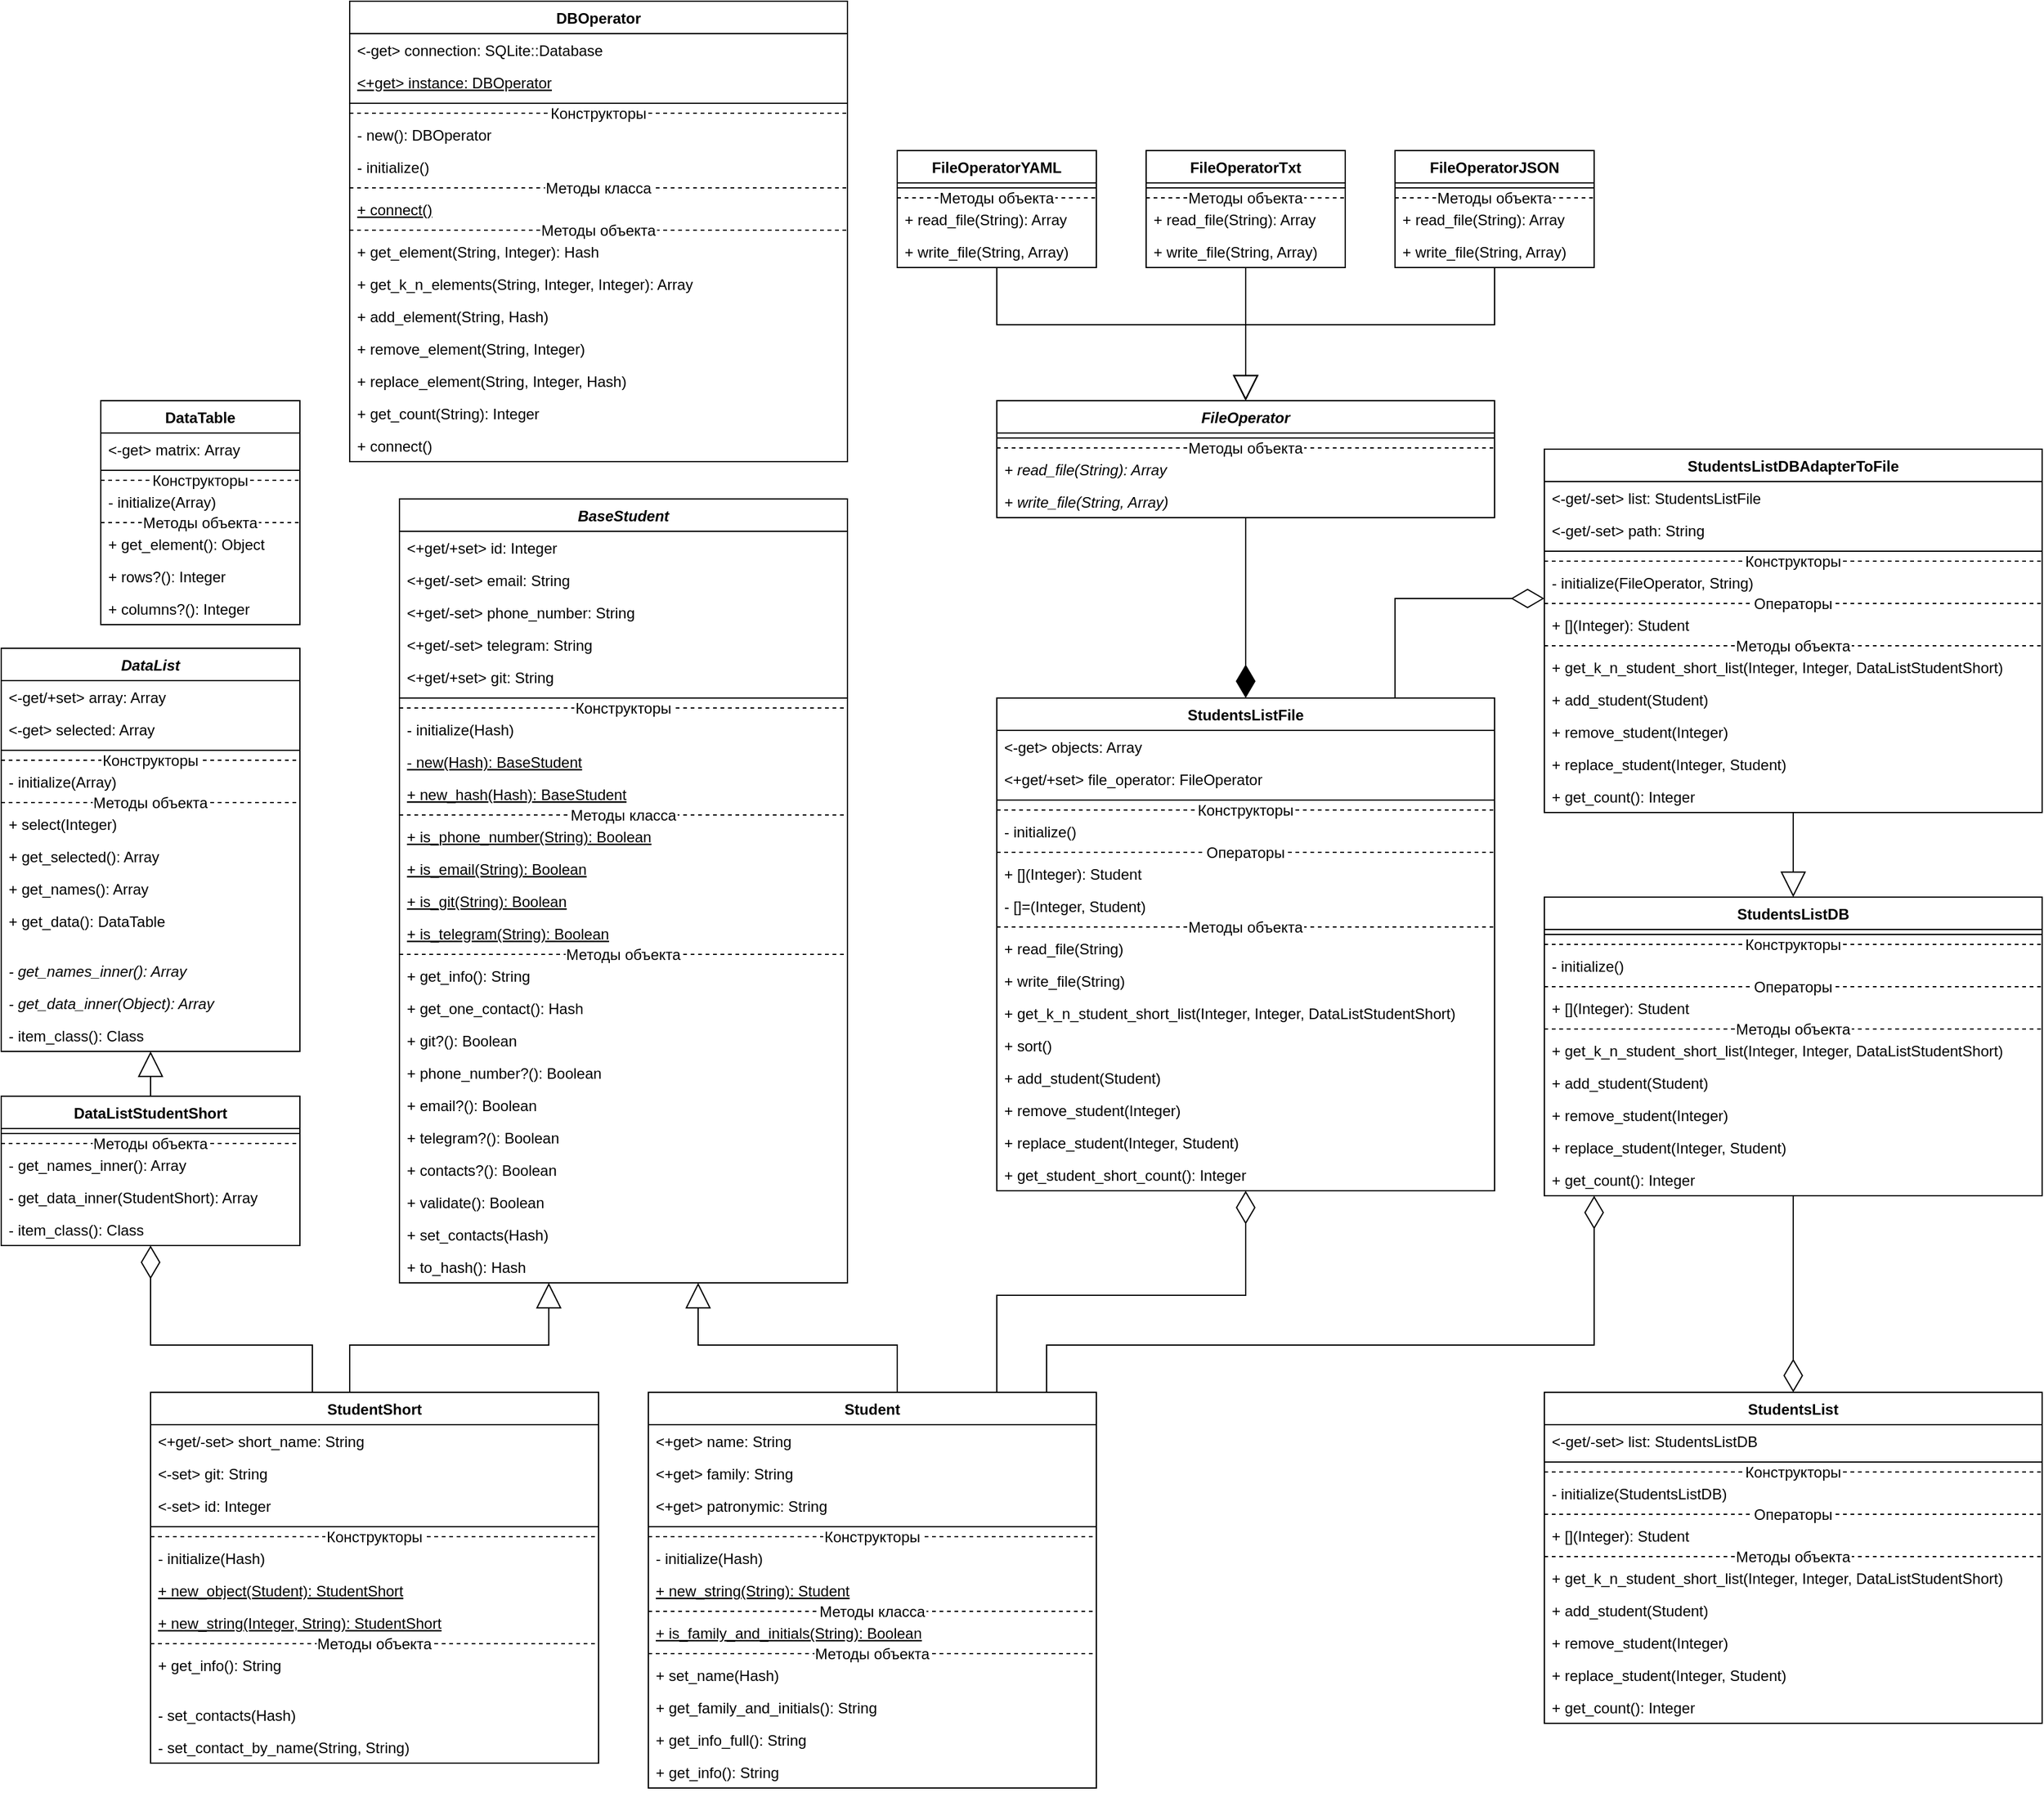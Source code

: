 <mxfile version="20.3.0" type="device"><diagram name="Page-1" id="9f46799a-70d6-7492-0946-bef42562c5a5"><mxGraphModel dx="883" dy="1476" grid="1" gridSize="10" guides="1" tooltips="1" connect="1" arrows="1" fold="1" page="1" pageScale="1" pageWidth="1100" pageHeight="850" background="none" math="0" shadow="0"><root><mxCell id="0"/><mxCell id="1" parent="0"/><mxCell id="awE1VAHjUJco51ENA8ch-1" value="Student" style="swimlane;fontStyle=1;align=center;verticalAlign=top;childLayout=stackLayout;horizontal=1;startSize=26;horizontalStack=0;resizeParent=1;resizeParentMax=0;resizeLast=0;collapsible=1;marginBottom=0;fillColor=default;swimlaneFillColor=default;" parent="1" vertex="1"><mxGeometry x="680" y="278" width="360" height="318" as="geometry"/></mxCell><mxCell id="awE1VAHjUJco51ENA8ch-2" value="&lt;+get&gt; name: String" style="text;strokeColor=none;fillColor=none;align=left;verticalAlign=top;spacingLeft=4;spacingRight=4;overflow=hidden;rotatable=0;points=[[0,0.5],[1,0.5]];portConstraint=eastwest;" parent="awE1VAHjUJco51ENA8ch-1" vertex="1"><mxGeometry y="26" width="360" height="26" as="geometry"/></mxCell><mxCell id="awE1VAHjUJco51ENA8ch-5" value="&lt;+get&gt; family: String" style="text;strokeColor=none;fillColor=none;align=left;verticalAlign=top;spacingLeft=4;spacingRight=4;overflow=hidden;rotatable=0;points=[[0,0.5],[1,0.5]];portConstraint=eastwest;" parent="awE1VAHjUJco51ENA8ch-1" vertex="1"><mxGeometry y="52" width="360" height="26" as="geometry"/></mxCell><mxCell id="awE1VAHjUJco51ENA8ch-6" value="&lt;+get&gt; patronymic: String" style="text;strokeColor=none;fillColor=none;align=left;verticalAlign=top;spacingLeft=4;spacingRight=4;overflow=hidden;rotatable=0;points=[[0,0.5],[1,0.5]];portConstraint=eastwest;" parent="awE1VAHjUJco51ENA8ch-1" vertex="1"><mxGeometry y="78" width="360" height="26" as="geometry"/></mxCell><mxCell id="awE1VAHjUJco51ENA8ch-3" value="" style="line;strokeWidth=1;fillColor=none;align=left;verticalAlign=middle;spacingTop=-1;spacingLeft=3;spacingRight=3;rotatable=0;labelPosition=right;points=[];portConstraint=eastwest;strokeColor=inherit;" parent="awE1VAHjUJco51ENA8ch-1" vertex="1"><mxGeometry y="104" width="360" height="8" as="geometry"/></mxCell><mxCell id="PrpJsA3lByvPpj5Z0-RD-8" value="Конструкторы" style="line;strokeWidth=1;fillColor=none;align=center;verticalAlign=middle;spacingTop=-1;spacingLeft=3;spacingRight=3;rotatable=0;labelPosition=center;points=[];portConstraint=eastwest;strokeColor=inherit;dashed=1;verticalLabelPosition=middle;" parent="awE1VAHjUJco51ENA8ch-1" vertex="1"><mxGeometry y="112" width="360" height="8" as="geometry"/></mxCell><mxCell id="PrpJsA3lByvPpj5Z0-RD-20" value="- initialize(Hash)" style="text;strokeColor=none;fillColor=none;align=left;verticalAlign=top;spacingLeft=4;spacingRight=4;overflow=hidden;rotatable=0;points=[[0,0.5],[1,0.5]];portConstraint=eastwest;fontStyle=0" parent="awE1VAHjUJco51ENA8ch-1" vertex="1"><mxGeometry y="120" width="360" height="26" as="geometry"/></mxCell><mxCell id="evtsQNLAuMUu6cNvgW7m-3" value="+ new_string(String): Student" style="text;strokeColor=none;fillColor=none;align=left;verticalAlign=top;spacingLeft=4;spacingRight=4;overflow=hidden;rotatable=0;points=[[0,0.5],[1,0.5]];portConstraint=eastwest;fontStyle=4" parent="awE1VAHjUJco51ENA8ch-1" vertex="1"><mxGeometry y="146" width="360" height="26" as="geometry"/></mxCell><mxCell id="PrpJsA3lByvPpj5Z0-RD-9" value="Методы класса" style="line;strokeWidth=1;fillColor=none;align=center;verticalAlign=middle;spacingTop=-1;spacingLeft=3;spacingRight=3;rotatable=0;labelPosition=center;points=[];portConstraint=eastwest;strokeColor=inherit;dashed=1;verticalLabelPosition=middle;" parent="awE1VAHjUJco51ENA8ch-1" vertex="1"><mxGeometry y="172" width="360" height="8" as="geometry"/></mxCell><mxCell id="evtsQNLAuMUu6cNvgW7m-35" value="+ is_family_and_initials(String): Boolean" style="text;strokeColor=none;fillColor=none;align=left;verticalAlign=top;spacingLeft=4;spacingRight=4;overflow=hidden;rotatable=0;points=[[0,0.5],[1,0.5]];portConstraint=eastwest;fontStyle=4" parent="awE1VAHjUJco51ENA8ch-1" vertex="1"><mxGeometry y="180" width="360" height="26" as="geometry"/></mxCell><mxCell id="PrpJsA3lByvPpj5Z0-RD-10" value="Методы объекта" style="line;strokeWidth=1;fillColor=none;align=center;verticalAlign=middle;spacingTop=-1;spacingLeft=3;spacingRight=3;rotatable=0;labelPosition=center;points=[];portConstraint=eastwest;strokeColor=inherit;dashed=1;verticalLabelPosition=middle;" parent="awE1VAHjUJco51ENA8ch-1" vertex="1"><mxGeometry y="206" width="360" height="8" as="geometry"/></mxCell><mxCell id="awE1VAHjUJco51ENA8ch-23" value="+ set_name(Hash)" style="text;strokeColor=none;fillColor=none;align=left;verticalAlign=top;spacingLeft=4;spacingRight=4;overflow=hidden;rotatable=0;points=[[0,0.5],[1,0.5]];portConstraint=eastwest;fontStyle=0" parent="awE1VAHjUJco51ENA8ch-1" vertex="1"><mxGeometry y="214" width="360" height="26" as="geometry"/></mxCell><mxCell id="evtsQNLAuMUu6cNvgW7m-5" value="+ get_family_and_initials(): String" style="text;strokeColor=none;fillColor=none;align=left;verticalAlign=top;spacingLeft=4;spacingRight=4;overflow=hidden;rotatable=0;points=[[0,0.5],[1,0.5]];portConstraint=eastwest;" parent="awE1VAHjUJco51ENA8ch-1" vertex="1"><mxGeometry y="240" width="360" height="26" as="geometry"/></mxCell><mxCell id="evtsQNLAuMUu6cNvgW7m-4" value="+ get_info_full(): String" style="text;strokeColor=none;fillColor=none;align=left;verticalAlign=top;spacingLeft=4;spacingRight=4;overflow=hidden;rotatable=0;points=[[0,0.5],[1,0.5]];portConstraint=eastwest;" parent="awE1VAHjUJco51ENA8ch-1" vertex="1"><mxGeometry y="266" width="360" height="26" as="geometry"/></mxCell><mxCell id="awE1VAHjUJco51ENA8ch-4" value="+ get_info(): String" style="text;strokeColor=none;fillColor=none;align=left;verticalAlign=top;spacingLeft=4;spacingRight=4;overflow=hidden;rotatable=0;points=[[0,0.5],[1,0.5]];portConstraint=eastwest;" parent="awE1VAHjUJco51ENA8ch-1" vertex="1"><mxGeometry y="292" width="360" height="26" as="geometry"/></mxCell><mxCell id="evtsQNLAuMUu6cNvgW7m-6" value="BaseStudent" style="swimlane;fontStyle=3;align=center;verticalAlign=top;childLayout=stackLayout;horizontal=1;startSize=26;horizontalStack=0;resizeParent=1;resizeParentMax=0;resizeLast=0;collapsible=1;marginBottom=0;fillColor=default;swimlaneFillColor=default;" parent="1" vertex="1"><mxGeometry x="480" y="-440" width="360" height="630" as="geometry"/></mxCell><mxCell id="evtsQNLAuMUu6cNvgW7m-34" value="&lt;+get/+set&gt; id: Integer" style="text;strokeColor=none;fillColor=none;align=left;verticalAlign=top;spacingLeft=4;spacingRight=4;overflow=hidden;rotatable=0;points=[[0,0.5],[1,0.5]];portConstraint=eastwest;" parent="evtsQNLAuMUu6cNvgW7m-6" vertex="1"><mxGeometry y="26" width="360" height="26" as="geometry"/></mxCell><mxCell id="evtsQNLAuMUu6cNvgW7m-10" value="&lt;+get/-set&gt; email: String" style="text;strokeColor=none;fillColor=none;align=left;verticalAlign=top;spacingLeft=4;spacingRight=4;overflow=hidden;rotatable=0;points=[[0,0.5],[1,0.5]];portConstraint=eastwest;" parent="evtsQNLAuMUu6cNvgW7m-6" vertex="1"><mxGeometry y="52" width="360" height="26" as="geometry"/></mxCell><mxCell id="evtsQNLAuMUu6cNvgW7m-11" value="&lt;+get/-set&gt; phone_number: String" style="text;strokeColor=none;fillColor=none;align=left;verticalAlign=top;spacingLeft=4;spacingRight=4;overflow=hidden;rotatable=0;points=[[0,0.5],[1,0.5]];portConstraint=eastwest;" parent="evtsQNLAuMUu6cNvgW7m-6" vertex="1"><mxGeometry y="78" width="360" height="26" as="geometry"/></mxCell><mxCell id="evtsQNLAuMUu6cNvgW7m-12" value="&lt;+get/-set&gt; telegram: String" style="text;strokeColor=none;fillColor=none;align=left;verticalAlign=top;spacingLeft=4;spacingRight=4;overflow=hidden;rotatable=0;points=[[0,0.5],[1,0.5]];portConstraint=eastwest;" parent="evtsQNLAuMUu6cNvgW7m-6" vertex="1"><mxGeometry y="104" width="360" height="26" as="geometry"/></mxCell><mxCell id="evtsQNLAuMUu6cNvgW7m-13" value="&lt;+get/+set&gt; git: String" style="text;strokeColor=none;fillColor=none;align=left;verticalAlign=top;spacingLeft=4;spacingRight=4;overflow=hidden;rotatable=0;points=[[0,0.5],[1,0.5]];portConstraint=eastwest;" parent="evtsQNLAuMUu6cNvgW7m-6" vertex="1"><mxGeometry y="130" width="360" height="26" as="geometry"/></mxCell><mxCell id="evtsQNLAuMUu6cNvgW7m-14" value="" style="line;strokeWidth=1;fillColor=none;align=left;verticalAlign=middle;spacingTop=-1;spacingLeft=3;spacingRight=3;rotatable=0;labelPosition=right;points=[];portConstraint=eastwest;strokeColor=inherit;" parent="evtsQNLAuMUu6cNvgW7m-6" vertex="1"><mxGeometry y="156" width="360" height="8" as="geometry"/></mxCell><mxCell id="PrpJsA3lByvPpj5Z0-RD-7" value="Конструкторы" style="line;strokeWidth=1;fillColor=none;align=center;verticalAlign=middle;spacingTop=-1;spacingLeft=3;spacingRight=3;rotatable=0;labelPosition=center;points=[];portConstraint=eastwest;strokeColor=inherit;dashed=1;verticalLabelPosition=middle;" parent="evtsQNLAuMUu6cNvgW7m-6" vertex="1"><mxGeometry y="164" width="360" height="8" as="geometry"/></mxCell><mxCell id="PrpJsA3lByvPpj5Z0-RD-18" value="- initialize(Hash)" style="text;strokeColor=none;fillColor=none;align=left;verticalAlign=top;spacingLeft=4;spacingRight=4;overflow=hidden;rotatable=0;points=[[0,0.5],[1,0.5]];portConstraint=eastwest;fontStyle=0" parent="evtsQNLAuMUu6cNvgW7m-6" vertex="1"><mxGeometry y="172" width="360" height="26" as="geometry"/></mxCell><mxCell id="PrpJsA3lByvPpj5Z0-RD-1" value="- new(Hash): BaseStudent" style="text;strokeColor=none;fillColor=none;align=left;verticalAlign=top;spacingLeft=4;spacingRight=4;overflow=hidden;rotatable=0;points=[[0,0.5],[1,0.5]];portConstraint=eastwest;fontStyle=4" parent="evtsQNLAuMUu6cNvgW7m-6" vertex="1"><mxGeometry y="198" width="360" height="26" as="geometry"/></mxCell><mxCell id="evtsQNLAuMUu6cNvgW7m-31" value="+ new_hash(Hash): BaseStudent" style="text;strokeColor=none;fillColor=none;align=left;verticalAlign=top;spacingLeft=4;spacingRight=4;overflow=hidden;rotatable=0;points=[[0,0.5],[1,0.5]];portConstraint=eastwest;fontStyle=4" parent="evtsQNLAuMUu6cNvgW7m-6" vertex="1"><mxGeometry y="224" width="360" height="26" as="geometry"/></mxCell><mxCell id="PrpJsA3lByvPpj5Z0-RD-2" value="Методы класса" style="line;strokeWidth=1;fillColor=none;align=center;verticalAlign=middle;spacingTop=-1;spacingLeft=3;spacingRight=3;rotatable=0;labelPosition=center;points=[];portConstraint=eastwest;strokeColor=inherit;dashed=1;verticalLabelPosition=middle;" parent="evtsQNLAuMUu6cNvgW7m-6" vertex="1"><mxGeometry y="250" width="360" height="8" as="geometry"/></mxCell><mxCell id="evtsQNLAuMUu6cNvgW7m-19" value="+ is_phone_number(String): Boolean" style="text;strokeColor=none;fillColor=none;align=left;verticalAlign=top;spacingLeft=4;spacingRight=4;overflow=hidden;rotatable=0;points=[[0,0.5],[1,0.5]];portConstraint=eastwest;fontStyle=4" parent="evtsQNLAuMUu6cNvgW7m-6" vertex="1"><mxGeometry y="258" width="360" height="26" as="geometry"/></mxCell><mxCell id="evtsQNLAuMUu6cNvgW7m-20" value="+ is_email(String): Boolean" style="text;strokeColor=none;fillColor=none;align=left;verticalAlign=top;spacingLeft=4;spacingRight=4;overflow=hidden;rotatable=0;points=[[0,0.5],[1,0.5]];portConstraint=eastwest;fontStyle=4" parent="evtsQNLAuMUu6cNvgW7m-6" vertex="1"><mxGeometry y="284" width="360" height="26" as="geometry"/></mxCell><mxCell id="evtsQNLAuMUu6cNvgW7m-21" value="+ is_git(String): Boolean" style="text;strokeColor=none;fillColor=none;align=left;verticalAlign=top;spacingLeft=4;spacingRight=4;overflow=hidden;rotatable=0;points=[[0,0.5],[1,0.5]];portConstraint=eastwest;fontStyle=4" parent="evtsQNLAuMUu6cNvgW7m-6" vertex="1"><mxGeometry y="310" width="360" height="26" as="geometry"/></mxCell><mxCell id="evtsQNLAuMUu6cNvgW7m-22" value="+ is_telegram(String): Boolean" style="text;strokeColor=none;fillColor=none;align=left;verticalAlign=top;spacingLeft=4;spacingRight=4;overflow=hidden;rotatable=0;points=[[0,0.5],[1,0.5]];portConstraint=eastwest;fontStyle=4" parent="evtsQNLAuMUu6cNvgW7m-6" vertex="1"><mxGeometry y="336" width="360" height="26" as="geometry"/></mxCell><mxCell id="PrpJsA3lByvPpj5Z0-RD-3" value="Методы объекта" style="line;strokeWidth=1;fillColor=none;align=center;verticalAlign=middle;spacingTop=-1;spacingLeft=3;spacingRight=3;rotatable=0;labelPosition=center;points=[];portConstraint=eastwest;strokeColor=inherit;dashed=1;verticalLabelPosition=middle;" parent="evtsQNLAuMUu6cNvgW7m-6" vertex="1"><mxGeometry y="362" width="360" height="8" as="geometry"/></mxCell><mxCell id="evtsQNLAuMUu6cNvgW7m-16" value="+ get_info(): String" style="text;strokeColor=none;fillColor=none;align=left;verticalAlign=top;spacingLeft=4;spacingRight=4;overflow=hidden;rotatable=0;points=[[0,0.5],[1,0.5]];portConstraint=eastwest;" parent="evtsQNLAuMUu6cNvgW7m-6" vertex="1"><mxGeometry y="370" width="360" height="26" as="geometry"/></mxCell><mxCell id="evtsQNLAuMUu6cNvgW7m-33" value="+ get_one_contact(): Hash" style="text;strokeColor=none;fillColor=none;align=left;verticalAlign=top;spacingLeft=4;spacingRight=4;overflow=hidden;rotatable=0;points=[[0,0.5],[1,0.5]];portConstraint=eastwest;" parent="evtsQNLAuMUu6cNvgW7m-6" vertex="1"><mxGeometry y="396" width="360" height="26" as="geometry"/></mxCell><mxCell id="evtsQNLAuMUu6cNvgW7m-23" value="+ git?(): Boolean" style="text;strokeColor=none;fillColor=none;align=left;verticalAlign=top;spacingLeft=4;spacingRight=4;overflow=hidden;rotatable=0;points=[[0,0.5],[1,0.5]];portConstraint=eastwest;fontStyle=0" parent="evtsQNLAuMUu6cNvgW7m-6" vertex="1"><mxGeometry y="422" width="360" height="26" as="geometry"/></mxCell><mxCell id="evtsQNLAuMUu6cNvgW7m-24" value="+ phone_number?(): Boolean" style="text;strokeColor=none;fillColor=none;align=left;verticalAlign=top;spacingLeft=4;spacingRight=4;overflow=hidden;rotatable=0;points=[[0,0.5],[1,0.5]];portConstraint=eastwest;fontStyle=0" parent="evtsQNLAuMUu6cNvgW7m-6" vertex="1"><mxGeometry y="448" width="360" height="26" as="geometry"/></mxCell><mxCell id="evtsQNLAuMUu6cNvgW7m-25" value="+ email?(): Boolean" style="text;strokeColor=none;fillColor=none;align=left;verticalAlign=top;spacingLeft=4;spacingRight=4;overflow=hidden;rotatable=0;points=[[0,0.5],[1,0.5]];portConstraint=eastwest;fontStyle=0" parent="evtsQNLAuMUu6cNvgW7m-6" vertex="1"><mxGeometry y="474" width="360" height="26" as="geometry"/></mxCell><mxCell id="evtsQNLAuMUu6cNvgW7m-26" value="+ telegram?(): Boolean" style="text;strokeColor=none;fillColor=none;align=left;verticalAlign=top;spacingLeft=4;spacingRight=4;overflow=hidden;rotatable=0;points=[[0,0.5],[1,0.5]];portConstraint=eastwest;fontStyle=0" parent="evtsQNLAuMUu6cNvgW7m-6" vertex="1"><mxGeometry y="500" width="360" height="26" as="geometry"/></mxCell><mxCell id="evtsQNLAuMUu6cNvgW7m-27" value="+ contacts?(): Boolean" style="text;strokeColor=none;fillColor=none;align=left;verticalAlign=top;spacingLeft=4;spacingRight=4;overflow=hidden;rotatable=0;points=[[0,0.5],[1,0.5]];portConstraint=eastwest;fontStyle=0" parent="evtsQNLAuMUu6cNvgW7m-6" vertex="1"><mxGeometry y="526" width="360" height="26" as="geometry"/></mxCell><mxCell id="evtsQNLAuMUu6cNvgW7m-28" value="+ validate(): Boolean" style="text;strokeColor=none;fillColor=none;align=left;verticalAlign=top;spacingLeft=4;spacingRight=4;overflow=hidden;rotatable=0;points=[[0,0.5],[1,0.5]];portConstraint=eastwest;fontStyle=0" parent="evtsQNLAuMUu6cNvgW7m-6" vertex="1"><mxGeometry y="552" width="360" height="26" as="geometry"/></mxCell><mxCell id="evtsQNLAuMUu6cNvgW7m-29" value="+ set_contacts(Hash)" style="text;strokeColor=none;fillColor=none;align=left;verticalAlign=top;spacingLeft=4;spacingRight=4;overflow=hidden;rotatable=0;points=[[0,0.5],[1,0.5]];portConstraint=eastwest;fontStyle=0" parent="evtsQNLAuMUu6cNvgW7m-6" vertex="1"><mxGeometry y="578" width="360" height="26" as="geometry"/></mxCell><mxCell id="AOIeEpE5WNtEYha_s046-18" value="+ to_hash(): Hash" style="text;strokeColor=none;fillColor=none;align=left;verticalAlign=top;spacingLeft=4;spacingRight=4;overflow=hidden;rotatable=0;points=[[0,0.5],[1,0.5]];portConstraint=eastwest;fontStyle=0" parent="evtsQNLAuMUu6cNvgW7m-6" vertex="1"><mxGeometry y="604" width="360" height="26" as="geometry"/></mxCell><mxCell id="evtsQNLAuMUu6cNvgW7m-36" value="" style="endArrow=block;html=1;rounded=0;endFill=0;jumpSize=6;endSize=18;edgeStyle=orthogonalEdgeStyle;" parent="1" source="awE1VAHjUJco51ENA8ch-1" target="evtsQNLAuMUu6cNvgW7m-6" edge="1"><mxGeometry width="50" height="50" relative="1" as="geometry"><mxPoint x="570" y="320" as="sourcePoint"/><mxPoint x="480" y="230" as="targetPoint"/><Array as="points"><mxPoint x="880" y="240"/><mxPoint x="720" y="240"/></Array></mxGeometry></mxCell><mxCell id="evtsQNLAuMUu6cNvgW7m-37" value="StudentShort" style="swimlane;fontStyle=1;align=center;verticalAlign=top;childLayout=stackLayout;horizontal=1;startSize=26;horizontalStack=0;resizeParent=1;resizeParentMax=0;resizeLast=0;collapsible=1;marginBottom=0;fillColor=default;swimlaneFillColor=default;" parent="1" vertex="1"><mxGeometry x="280" y="278" width="360" height="298" as="geometry"/></mxCell><mxCell id="evtsQNLAuMUu6cNvgW7m-40" value="&lt;+get/-set&gt; short_name: String" style="text;strokeColor=none;fillColor=none;align=left;verticalAlign=top;spacingLeft=4;spacingRight=4;overflow=hidden;rotatable=0;points=[[0,0.5],[1,0.5]];portConstraint=eastwest;" parent="evtsQNLAuMUu6cNvgW7m-37" vertex="1"><mxGeometry y="26" width="360" height="26" as="geometry"/></mxCell><mxCell id="evtsQNLAuMUu6cNvgW7m-49" value="&lt;-set&gt; git: String" style="text;strokeColor=none;fillColor=none;align=left;verticalAlign=top;spacingLeft=4;spacingRight=4;overflow=hidden;rotatable=0;points=[[0,0.5],[1,0.5]];portConstraint=eastwest;" parent="evtsQNLAuMUu6cNvgW7m-37" vertex="1"><mxGeometry y="52" width="360" height="26" as="geometry"/></mxCell><mxCell id="evtsQNLAuMUu6cNvgW7m-50" value="&lt;-set&gt; id: Integer" style="text;strokeColor=none;fillColor=none;align=left;verticalAlign=top;spacingLeft=4;spacingRight=4;overflow=hidden;rotatable=0;points=[[0,0.5],[1,0.5]];portConstraint=eastwest;" parent="evtsQNLAuMUu6cNvgW7m-37" vertex="1"><mxGeometry y="78" width="360" height="26" as="geometry"/></mxCell><mxCell id="evtsQNLAuMUu6cNvgW7m-41" value="" style="line;strokeWidth=1;fillColor=none;align=left;verticalAlign=middle;spacingTop=-1;spacingLeft=3;spacingRight=3;rotatable=0;labelPosition=right;points=[];portConstraint=eastwest;strokeColor=inherit;" parent="evtsQNLAuMUu6cNvgW7m-37" vertex="1"><mxGeometry y="104" width="360" height="8" as="geometry"/></mxCell><mxCell id="PrpJsA3lByvPpj5Z0-RD-11" value="Конструкторы" style="line;strokeWidth=1;fillColor=none;align=center;verticalAlign=middle;spacingTop=-1;spacingLeft=3;spacingRight=3;rotatable=0;labelPosition=center;points=[];portConstraint=eastwest;strokeColor=inherit;dashed=1;verticalLabelPosition=middle;" parent="evtsQNLAuMUu6cNvgW7m-37" vertex="1"><mxGeometry y="112" width="360" height="8" as="geometry"/></mxCell><mxCell id="PrpJsA3lByvPpj5Z0-RD-19" value="- initialize(Hash)" style="text;strokeColor=none;fillColor=none;align=left;verticalAlign=top;spacingLeft=4;spacingRight=4;overflow=hidden;rotatable=0;points=[[0,0.5],[1,0.5]];portConstraint=eastwest;fontStyle=0" parent="evtsQNLAuMUu6cNvgW7m-37" vertex="1"><mxGeometry y="120" width="360" height="26" as="geometry"/></mxCell><mxCell id="evtsQNLAuMUu6cNvgW7m-42" value="+ new_object(Student): StudentShort" style="text;strokeColor=none;fillColor=none;align=left;verticalAlign=top;spacingLeft=4;spacingRight=4;overflow=hidden;rotatable=0;points=[[0,0.5],[1,0.5]];portConstraint=eastwest;fontStyle=4" parent="evtsQNLAuMUu6cNvgW7m-37" vertex="1"><mxGeometry y="146" width="360" height="26" as="geometry"/></mxCell><mxCell id="evtsQNLAuMUu6cNvgW7m-43" value="+ new_string(Integer, String): StudentShort" style="text;strokeColor=none;fillColor=none;align=left;verticalAlign=top;spacingLeft=4;spacingRight=4;overflow=hidden;rotatable=0;points=[[0,0.5],[1,0.5]];portConstraint=eastwest;fontStyle=4" parent="evtsQNLAuMUu6cNvgW7m-37" vertex="1"><mxGeometry y="172" width="360" height="26" as="geometry"/></mxCell><mxCell id="PrpJsA3lByvPpj5Z0-RD-12" value="Методы объекта" style="line;strokeWidth=1;fillColor=none;align=center;verticalAlign=middle;spacingTop=-1;spacingLeft=3;spacingRight=3;rotatable=0;labelPosition=center;points=[];portConstraint=eastwest;strokeColor=inherit;dashed=1;verticalLabelPosition=middle;" parent="evtsQNLAuMUu6cNvgW7m-37" vertex="1"><mxGeometry y="198" width="360" height="8" as="geometry"/></mxCell><mxCell id="evtsQNLAuMUu6cNvgW7m-48" value="+ get_info(): String" style="text;strokeColor=none;fillColor=none;align=left;verticalAlign=top;spacingLeft=4;spacingRight=4;overflow=hidden;rotatable=0;points=[[0,0.5],[1,0.5]];portConstraint=eastwest;" parent="evtsQNLAuMUu6cNvgW7m-37" vertex="1"><mxGeometry y="206" width="360" height="26" as="geometry"/></mxCell><mxCell id="PrpJsA3lByvPpj5Z0-RD-14" value="" style="text;strokeColor=none;fillColor=none;align=left;verticalAlign=middle;spacingTop=-1;spacingLeft=4;spacingRight=4;rotatable=0;labelPosition=right;points=[];portConstraint=eastwest;dashed=1;strokeWidth=1;" parent="evtsQNLAuMUu6cNvgW7m-37" vertex="1"><mxGeometry y="232" width="360" height="14" as="geometry"/></mxCell><mxCell id="evtsQNLAuMUu6cNvgW7m-45" value="- set_contacts(Hash)" style="text;strokeColor=none;fillColor=none;align=left;verticalAlign=top;spacingLeft=4;spacingRight=4;overflow=hidden;rotatable=0;points=[[0,0.5],[1,0.5]];portConstraint=eastwest;fontStyle=0" parent="evtsQNLAuMUu6cNvgW7m-37" vertex="1"><mxGeometry y="246" width="360" height="26" as="geometry"/></mxCell><mxCell id="evtsQNLAuMUu6cNvgW7m-51" value="- set_contact_by_name(String, String)" style="text;strokeColor=none;fillColor=none;align=left;verticalAlign=top;spacingLeft=4;spacingRight=4;overflow=hidden;rotatable=0;points=[[0,0.5],[1,0.5]];portConstraint=eastwest;fontStyle=0" parent="evtsQNLAuMUu6cNvgW7m-37" vertex="1"><mxGeometry y="272" width="360" height="26" as="geometry"/></mxCell><mxCell id="evtsQNLAuMUu6cNvgW7m-52" value="" style="endArrow=block;html=1;rounded=0;endFill=0;jumpSize=6;endSize=18;edgeStyle=orthogonalEdgeStyle;" parent="1" source="evtsQNLAuMUu6cNvgW7m-37" target="evtsQNLAuMUu6cNvgW7m-6" edge="1"><mxGeometry width="50" height="50" relative="1" as="geometry"><mxPoint x="270" y="326" as="sourcePoint"/><mxPoint x="270" y="50" as="targetPoint"/><Array as="points"><mxPoint x="440" y="240"/><mxPoint x="600" y="240"/></Array></mxGeometry></mxCell><mxCell id="evtsQNLAuMUu6cNvgW7m-54" value="DataTable" style="swimlane;fontStyle=1;align=center;verticalAlign=top;childLayout=stackLayout;horizontal=1;startSize=26;horizontalStack=0;resizeParent=1;resizeParentMax=0;resizeLast=0;collapsible=1;marginBottom=0;swimlaneFillColor=default;" parent="1" vertex="1"><mxGeometry x="240" y="-519" width="160" height="180" as="geometry"/></mxCell><mxCell id="evtsQNLAuMUu6cNvgW7m-55" value="&lt;-get&gt; matrix: Array" style="text;strokeColor=none;fillColor=none;align=left;verticalAlign=top;spacingLeft=4;spacingRight=4;overflow=hidden;rotatable=0;points=[[0,0.5],[1,0.5]];portConstraint=eastwest;" parent="evtsQNLAuMUu6cNvgW7m-54" vertex="1"><mxGeometry y="26" width="160" height="26" as="geometry"/></mxCell><mxCell id="evtsQNLAuMUu6cNvgW7m-56" value="" style="line;strokeWidth=1;fillColor=none;align=left;verticalAlign=middle;spacingTop=-1;spacingLeft=3;spacingRight=3;rotatable=0;labelPosition=right;points=[];portConstraint=eastwest;strokeColor=inherit;" parent="evtsQNLAuMUu6cNvgW7m-54" vertex="1"><mxGeometry y="52" width="160" height="8" as="geometry"/></mxCell><mxCell id="PrpJsA3lByvPpj5Z0-RD-23" value="Конструкторы" style="line;strokeWidth=1;fillColor=none;align=center;verticalAlign=middle;spacingTop=-1;spacingLeft=3;spacingRight=3;rotatable=0;labelPosition=center;points=[];portConstraint=eastwest;strokeColor=inherit;dashed=1;verticalLabelPosition=middle;" parent="evtsQNLAuMUu6cNvgW7m-54" vertex="1"><mxGeometry y="60" width="160" height="8" as="geometry"/></mxCell><mxCell id="PrpJsA3lByvPpj5Z0-RD-24" value="- initialize(Array)" style="text;strokeColor=none;fillColor=none;align=left;verticalAlign=top;spacingLeft=4;spacingRight=4;overflow=hidden;rotatable=0;points=[[0,0.5],[1,0.5]];portConstraint=eastwest;fontStyle=0" parent="evtsQNLAuMUu6cNvgW7m-54" vertex="1"><mxGeometry y="68" width="160" height="26" as="geometry"/></mxCell><mxCell id="PrpJsA3lByvPpj5Z0-RD-17" value="Методы объекта" style="line;strokeWidth=1;fillColor=none;align=center;verticalAlign=middle;spacingTop=-1;spacingLeft=3;spacingRight=3;rotatable=0;labelPosition=center;points=[];portConstraint=eastwest;strokeColor=inherit;dashed=1;verticalLabelPosition=middle;" parent="evtsQNLAuMUu6cNvgW7m-54" vertex="1"><mxGeometry y="94" width="160" height="8" as="geometry"/></mxCell><mxCell id="evtsQNLAuMUu6cNvgW7m-58" value="+ get_element(): Object" style="text;strokeColor=none;fillColor=none;align=left;verticalAlign=top;spacingLeft=4;spacingRight=4;overflow=hidden;rotatable=0;points=[[0,0.5],[1,0.5]];portConstraint=eastwest;" parent="evtsQNLAuMUu6cNvgW7m-54" vertex="1"><mxGeometry y="102" width="160" height="26" as="geometry"/></mxCell><mxCell id="evtsQNLAuMUu6cNvgW7m-59" value="+ rows?(): Integer" style="text;strokeColor=none;fillColor=none;align=left;verticalAlign=top;spacingLeft=4;spacingRight=4;overflow=hidden;rotatable=0;points=[[0,0.5],[1,0.5]];portConstraint=eastwest;" parent="evtsQNLAuMUu6cNvgW7m-54" vertex="1"><mxGeometry y="128" width="160" height="26" as="geometry"/></mxCell><mxCell id="evtsQNLAuMUu6cNvgW7m-60" value="+ columns?(): Integer" style="text;strokeColor=none;fillColor=none;align=left;verticalAlign=top;spacingLeft=4;spacingRight=4;overflow=hidden;rotatable=0;points=[[0,0.5],[1,0.5]];portConstraint=eastwest;" parent="evtsQNLAuMUu6cNvgW7m-54" vertex="1"><mxGeometry y="154" width="160" height="26" as="geometry"/></mxCell><mxCell id="evtsQNLAuMUu6cNvgW7m-61" value="DataList" style="swimlane;fontStyle=3;align=center;verticalAlign=top;childLayout=stackLayout;horizontal=1;startSize=26;horizontalStack=0;resizeParent=1;resizeParentMax=0;resizeLast=0;collapsible=1;marginBottom=0;swimlaneFillColor=default;" parent="1" vertex="1"><mxGeometry x="160" y="-320" width="240" height="324" as="geometry"/></mxCell><mxCell id="evtsQNLAuMUu6cNvgW7m-62" value="&lt;-get/+set&gt; array: Array" style="text;strokeColor=none;fillColor=none;align=left;verticalAlign=top;spacingLeft=4;spacingRight=4;overflow=hidden;rotatable=0;points=[[0,0.5],[1,0.5]];portConstraint=eastwest;" parent="evtsQNLAuMUu6cNvgW7m-61" vertex="1"><mxGeometry y="26" width="240" height="26" as="geometry"/></mxCell><mxCell id="evtsQNLAuMUu6cNvgW7m-67" value="&lt;-get&gt; selected: Array" style="text;strokeColor=none;fillColor=none;align=left;verticalAlign=top;spacingLeft=4;spacingRight=4;overflow=hidden;rotatable=0;points=[[0,0.5],[1,0.5]];portConstraint=eastwest;" parent="evtsQNLAuMUu6cNvgW7m-61" vertex="1"><mxGeometry y="52" width="240" height="26" as="geometry"/></mxCell><mxCell id="evtsQNLAuMUu6cNvgW7m-63" value="" style="line;strokeWidth=1;fillColor=none;align=left;verticalAlign=middle;spacingTop=-1;spacingLeft=3;spacingRight=3;rotatable=0;labelPosition=right;points=[];portConstraint=eastwest;strokeColor=inherit;" parent="evtsQNLAuMUu6cNvgW7m-61" vertex="1"><mxGeometry y="78" width="240" height="8" as="geometry"/></mxCell><mxCell id="PrpJsA3lByvPpj5Z0-RD-21" value="Конструкторы" style="line;strokeWidth=1;fillColor=none;align=center;verticalAlign=middle;spacingTop=-1;spacingLeft=3;spacingRight=3;rotatable=0;labelPosition=center;points=[];portConstraint=eastwest;strokeColor=inherit;dashed=1;verticalLabelPosition=middle;" parent="evtsQNLAuMUu6cNvgW7m-61" vertex="1"><mxGeometry y="86" width="240" height="8" as="geometry"/></mxCell><mxCell id="PrpJsA3lByvPpj5Z0-RD-22" value="- initialize(Array)" style="text;strokeColor=none;fillColor=none;align=left;verticalAlign=top;spacingLeft=4;spacingRight=4;overflow=hidden;rotatable=0;points=[[0,0.5],[1,0.5]];portConstraint=eastwest;fontStyle=0" parent="evtsQNLAuMUu6cNvgW7m-61" vertex="1"><mxGeometry y="94" width="240" height="26" as="geometry"/></mxCell><mxCell id="PrpJsA3lByvPpj5Z0-RD-16" value="Методы объекта" style="line;strokeWidth=1;fillColor=none;align=center;verticalAlign=middle;spacingTop=-1;spacingLeft=3;spacingRight=3;rotatable=0;labelPosition=center;points=[];portConstraint=eastwest;strokeColor=inherit;dashed=1;verticalLabelPosition=middle;" parent="evtsQNLAuMUu6cNvgW7m-61" vertex="1"><mxGeometry y="120" width="240" height="8" as="geometry"/></mxCell><mxCell id="evtsQNLAuMUu6cNvgW7m-68" value="+ select(Integer)" style="text;strokeColor=none;fillColor=none;align=left;verticalAlign=top;spacingLeft=4;spacingRight=4;overflow=hidden;rotatable=0;points=[[0,0.5],[1,0.5]];portConstraint=eastwest;" parent="evtsQNLAuMUu6cNvgW7m-61" vertex="1"><mxGeometry y="128" width="240" height="26" as="geometry"/></mxCell><mxCell id="evtsQNLAuMUu6cNvgW7m-69" value="+ get_selected(): Array" style="text;strokeColor=none;fillColor=none;align=left;verticalAlign=top;spacingLeft=4;spacingRight=4;overflow=hidden;rotatable=0;points=[[0,0.5],[1,0.5]];portConstraint=eastwest;" parent="evtsQNLAuMUu6cNvgW7m-61" vertex="1"><mxGeometry y="154" width="240" height="26" as="geometry"/></mxCell><mxCell id="evtsQNLAuMUu6cNvgW7m-70" value="+ get_names(): Array" style="text;strokeColor=none;fillColor=none;align=left;verticalAlign=top;spacingLeft=4;spacingRight=4;overflow=hidden;rotatable=0;points=[[0,0.5],[1,0.5]];portConstraint=eastwest;fontStyle=0" parent="evtsQNLAuMUu6cNvgW7m-61" vertex="1"><mxGeometry y="180" width="240" height="26" as="geometry"/></mxCell><mxCell id="evtsQNLAuMUu6cNvgW7m-71" value="+ get_data(): DataTable" style="text;strokeColor=none;fillColor=none;align=left;verticalAlign=top;spacingLeft=4;spacingRight=4;overflow=hidden;rotatable=0;points=[[0,0.5],[1,0.5]];portConstraint=eastwest;fontStyle=0" parent="evtsQNLAuMUu6cNvgW7m-61" vertex="1"><mxGeometry y="206" width="240" height="26" as="geometry"/></mxCell><mxCell id="PrpJsA3lByvPpj5Z0-RD-13" value="" style="text;strokeColor=none;fillColor=none;align=left;verticalAlign=middle;spacingTop=-1;spacingLeft=4;spacingRight=4;rotatable=0;labelPosition=right;points=[];portConstraint=eastwest;dashed=1;strokeWidth=1;" parent="evtsQNLAuMUu6cNvgW7m-61" vertex="1"><mxGeometry y="232" width="240" height="14" as="geometry"/></mxCell><mxCell id="evtsQNLAuMUu6cNvgW7m-87" value="- get_names_inner(): Array" style="text;strokeColor=none;fillColor=none;align=left;verticalAlign=top;spacingLeft=4;spacingRight=4;overflow=hidden;rotatable=0;points=[[0,0.5],[1,0.5]];portConstraint=eastwest;fontStyle=2" parent="evtsQNLAuMUu6cNvgW7m-61" vertex="1"><mxGeometry y="246" width="240" height="26" as="geometry"/></mxCell><mxCell id="evtsQNLAuMUu6cNvgW7m-88" value="- get_data_inner(Object): Array" style="text;strokeColor=none;fillColor=none;align=left;verticalAlign=top;spacingLeft=4;spacingRight=4;overflow=hidden;rotatable=0;points=[[0,0.5],[1,0.5]];portConstraint=eastwest;fontStyle=2" parent="evtsQNLAuMUu6cNvgW7m-61" vertex="1"><mxGeometry y="272" width="240" height="26" as="geometry"/></mxCell><mxCell id="evtsQNLAuMUu6cNvgW7m-90" value="- item_class(): Class" style="text;strokeColor=none;fillColor=none;align=left;verticalAlign=top;spacingLeft=4;spacingRight=4;overflow=hidden;rotatable=0;points=[[0,0.5],[1,0.5]];portConstraint=eastwest;fontStyle=0" parent="evtsQNLAuMUu6cNvgW7m-61" vertex="1"><mxGeometry y="298" width="240" height="26" as="geometry"/></mxCell><mxCell id="evtsQNLAuMUu6cNvgW7m-78" value="DataListStudentShort" style="swimlane;fontStyle=1;align=center;verticalAlign=top;childLayout=stackLayout;horizontal=1;startSize=26;horizontalStack=0;resizeParent=1;resizeParentMax=0;resizeLast=0;collapsible=1;marginBottom=0;swimlaneFillColor=default;" parent="1" vertex="1"><mxGeometry x="160" y="40" width="240" height="120" as="geometry"/></mxCell><mxCell id="evtsQNLAuMUu6cNvgW7m-81" value="" style="line;strokeWidth=1;fillColor=none;align=left;verticalAlign=middle;spacingTop=-1;spacingLeft=3;spacingRight=3;rotatable=0;labelPosition=right;points=[];portConstraint=eastwest;strokeColor=inherit;" parent="evtsQNLAuMUu6cNvgW7m-78" vertex="1"><mxGeometry y="26" width="240" height="8" as="geometry"/></mxCell><mxCell id="PrpJsA3lByvPpj5Z0-RD-15" value="Методы объекта" style="line;strokeWidth=1;fillColor=none;align=center;verticalAlign=middle;spacingTop=-1;spacingLeft=3;spacingRight=3;rotatable=0;labelPosition=center;points=[];portConstraint=eastwest;strokeColor=inherit;dashed=1;verticalLabelPosition=middle;" parent="evtsQNLAuMUu6cNvgW7m-78" vertex="1"><mxGeometry y="34" width="240" height="8" as="geometry"/></mxCell><mxCell id="evtsQNLAuMUu6cNvgW7m-84" value="- get_names_inner(): Array" style="text;strokeColor=none;fillColor=none;align=left;verticalAlign=top;spacingLeft=4;spacingRight=4;overflow=hidden;rotatable=0;points=[[0,0.5],[1,0.5]];portConstraint=eastwest;fontStyle=0" parent="evtsQNLAuMUu6cNvgW7m-78" vertex="1"><mxGeometry y="42" width="240" height="26" as="geometry"/></mxCell><mxCell id="evtsQNLAuMUu6cNvgW7m-85" value="- get_data_inner(StudentShort): Array" style="text;strokeColor=none;fillColor=none;align=left;verticalAlign=top;spacingLeft=4;spacingRight=4;overflow=hidden;rotatable=0;points=[[0,0.5],[1,0.5]];portConstraint=eastwest;fontStyle=0" parent="evtsQNLAuMUu6cNvgW7m-78" vertex="1"><mxGeometry y="68" width="240" height="26" as="geometry"/></mxCell><mxCell id="evtsQNLAuMUu6cNvgW7m-91" value="- item_class(): Class" style="text;strokeColor=none;fillColor=none;align=left;verticalAlign=top;spacingLeft=4;spacingRight=4;overflow=hidden;rotatable=0;points=[[0,0.5],[1,0.5]];portConstraint=eastwest;fontStyle=0" parent="evtsQNLAuMUu6cNvgW7m-78" vertex="1"><mxGeometry y="94" width="240" height="26" as="geometry"/></mxCell><mxCell id="evtsQNLAuMUu6cNvgW7m-86" value="" style="endArrow=block;html=1;rounded=0;endFill=0;jumpSize=6;endSize=18;edgeStyle=orthogonalEdgeStyle;" parent="1" source="evtsQNLAuMUu6cNvgW7m-78" target="evtsQNLAuMUu6cNvgW7m-61" edge="1"><mxGeometry width="50" height="50" relative="1" as="geometry"><mxPoint x="450" y="288" as="sourcePoint"/><mxPoint x="610" y="124" as="targetPoint"/><Array as="points"><mxPoint x="300" y="40"/><mxPoint x="300" y="40"/></Array></mxGeometry></mxCell><mxCell id="evtsQNLAuMUu6cNvgW7m-89" value="" style="endArrow=diamondThin;html=1;rounded=0;endSize=24;jumpSize=6;edgeStyle=orthogonalEdgeStyle;endFill=0;" parent="1" source="evtsQNLAuMUu6cNvgW7m-37" target="evtsQNLAuMUu6cNvgW7m-78" edge="1"><mxGeometry width="50" height="50" relative="1" as="geometry"><mxPoint x="110" y="260" as="sourcePoint"/><mxPoint x="160" y="210" as="targetPoint"/><Array as="points"><mxPoint x="410" y="240"/><mxPoint x="280" y="240"/></Array></mxGeometry></mxCell><mxCell id="PrpJsA3lByvPpj5Z0-RD-25" value="StudentsListFile" style="swimlane;fontStyle=1;align=center;verticalAlign=top;childLayout=stackLayout;horizontal=1;startSize=26;horizontalStack=0;resizeParent=1;resizeParentMax=0;resizeLast=0;collapsible=1;marginBottom=0;strokeWidth=1;swimlaneFillColor=default;" parent="1" vertex="1"><mxGeometry x="960" y="-280" width="400" height="396" as="geometry"/></mxCell><mxCell id="PrpJsA3lByvPpj5Z0-RD-26" value="&lt;-get&gt; objects: Array" style="text;strokeColor=none;fillColor=none;align=left;verticalAlign=top;spacingLeft=4;spacingRight=4;overflow=hidden;rotatable=0;points=[[0,0.5],[1,0.5]];portConstraint=eastwest;dashed=1;strokeWidth=1;" parent="PrpJsA3lByvPpj5Z0-RD-25" vertex="1"><mxGeometry y="26" width="400" height="26" as="geometry"/></mxCell><mxCell id="PrpJsA3lByvPpj5Z0-RD-61" value="&lt;+get/+set&gt; file_operator: FileOperator" style="text;strokeColor=none;fillColor=none;align=left;verticalAlign=top;spacingLeft=4;spacingRight=4;overflow=hidden;rotatable=0;points=[[0,0.5],[1,0.5]];portConstraint=eastwest;dashed=1;strokeWidth=1;" parent="PrpJsA3lByvPpj5Z0-RD-25" vertex="1"><mxGeometry y="52" width="400" height="26" as="geometry"/></mxCell><mxCell id="PrpJsA3lByvPpj5Z0-RD-27" value="" style="line;strokeWidth=1;fillColor=none;align=left;verticalAlign=middle;spacingTop=-1;spacingLeft=3;spacingRight=3;rotatable=0;labelPosition=right;points=[];portConstraint=eastwest;strokeColor=inherit;" parent="PrpJsA3lByvPpj5Z0-RD-25" vertex="1"><mxGeometry y="78" width="400" height="8" as="geometry"/></mxCell><mxCell id="PrpJsA3lByvPpj5Z0-RD-29" value="Конструкторы" style="line;strokeWidth=1;fillColor=none;align=center;verticalAlign=middle;spacingTop=-1;spacingLeft=3;spacingRight=3;rotatable=0;labelPosition=center;points=[];portConstraint=eastwest;strokeColor=inherit;dashed=1;verticalLabelPosition=middle;" parent="PrpJsA3lByvPpj5Z0-RD-25" vertex="1"><mxGeometry y="86" width="400" height="8" as="geometry"/></mxCell><mxCell id="PrpJsA3lByvPpj5Z0-RD-28" value="- initialize()" style="text;strokeColor=none;fillColor=none;align=left;verticalAlign=top;spacingLeft=4;spacingRight=4;overflow=hidden;rotatable=0;points=[[0,0.5],[1,0.5]];portConstraint=eastwest;dashed=1;strokeWidth=1;" parent="PrpJsA3lByvPpj5Z0-RD-25" vertex="1"><mxGeometry y="94" width="400" height="26" as="geometry"/></mxCell><mxCell id="PrpJsA3lByvPpj5Z0-RD-41" value="Операторы" style="line;strokeWidth=1;fillColor=none;align=center;verticalAlign=middle;spacingTop=-1;spacingLeft=3;spacingRight=3;rotatable=0;labelPosition=center;points=[];portConstraint=eastwest;strokeColor=inherit;dashed=1;verticalLabelPosition=middle;" parent="PrpJsA3lByvPpj5Z0-RD-25" vertex="1"><mxGeometry y="120" width="400" height="8" as="geometry"/></mxCell><mxCell id="PrpJsA3lByvPpj5Z0-RD-33" value="+ [](Integer): Student" style="text;strokeColor=none;fillColor=none;align=left;verticalAlign=top;spacingLeft=4;spacingRight=4;overflow=hidden;rotatable=0;points=[[0,0.5],[1,0.5]];portConstraint=eastwest;dashed=1;strokeWidth=1;" parent="PrpJsA3lByvPpj5Z0-RD-25" vertex="1"><mxGeometry y="128" width="400" height="26" as="geometry"/></mxCell><mxCell id="PrpJsA3lByvPpj5Z0-RD-34" value="- []=(Integer, Student)" style="text;strokeColor=none;fillColor=none;align=left;verticalAlign=top;spacingLeft=4;spacingRight=4;overflow=hidden;rotatable=0;points=[[0,0.5],[1,0.5]];portConstraint=eastwest;dashed=1;strokeWidth=1;" parent="PrpJsA3lByvPpj5Z0-RD-25" vertex="1"><mxGeometry y="154" width="400" height="26" as="geometry"/></mxCell><mxCell id="PrpJsA3lByvPpj5Z0-RD-30" value="Методы объекта" style="line;strokeWidth=1;fillColor=none;align=center;verticalAlign=middle;spacingTop=-1;spacingLeft=3;spacingRight=3;rotatable=0;labelPosition=center;points=[];portConstraint=eastwest;strokeColor=inherit;dashed=1;verticalLabelPosition=middle;" parent="PrpJsA3lByvPpj5Z0-RD-25" vertex="1"><mxGeometry y="180" width="400" height="8" as="geometry"/></mxCell><mxCell id="PrpJsA3lByvPpj5Z0-RD-31" value="+ read_file(String)" style="text;strokeColor=none;fillColor=none;align=left;verticalAlign=top;spacingLeft=4;spacingRight=4;overflow=hidden;rotatable=0;points=[[0,0.5],[1,0.5]];portConstraint=eastwest;dashed=1;strokeWidth=1;" parent="PrpJsA3lByvPpj5Z0-RD-25" vertex="1"><mxGeometry y="188" width="400" height="26" as="geometry"/></mxCell><mxCell id="PrpJsA3lByvPpj5Z0-RD-32" value="+ write_file(String)" style="text;strokeColor=none;fillColor=none;align=left;verticalAlign=top;spacingLeft=4;spacingRight=4;overflow=hidden;rotatable=0;points=[[0,0.5],[1,0.5]];portConstraint=eastwest;dashed=1;strokeWidth=1;" parent="PrpJsA3lByvPpj5Z0-RD-25" vertex="1"><mxGeometry y="214" width="400" height="26" as="geometry"/></mxCell><mxCell id="PrpJsA3lByvPpj5Z0-RD-35" value="+ get_k_n_student_short_list(Integer, Integer, DataListStudentShort)" style="text;strokeColor=none;fillColor=none;align=left;verticalAlign=top;spacingLeft=4;spacingRight=4;overflow=hidden;rotatable=0;points=[[0,0.5],[1,0.5]];portConstraint=eastwest;dashed=1;strokeWidth=1;" parent="PrpJsA3lByvPpj5Z0-RD-25" vertex="1"><mxGeometry y="240" width="400" height="26" as="geometry"/></mxCell><mxCell id="PrpJsA3lByvPpj5Z0-RD-36" value="+ sort()" style="text;strokeColor=none;fillColor=none;align=left;verticalAlign=top;spacingLeft=4;spacingRight=4;overflow=hidden;rotatable=0;points=[[0,0.5],[1,0.5]];portConstraint=eastwest;dashed=1;strokeWidth=1;" parent="PrpJsA3lByvPpj5Z0-RD-25" vertex="1"><mxGeometry y="266" width="400" height="26" as="geometry"/></mxCell><mxCell id="PrpJsA3lByvPpj5Z0-RD-37" value="+ add_student(Student)" style="text;strokeColor=none;fillColor=none;align=left;verticalAlign=top;spacingLeft=4;spacingRight=4;overflow=hidden;rotatable=0;points=[[0,0.5],[1,0.5]];portConstraint=eastwest;dashed=1;strokeWidth=1;" parent="PrpJsA3lByvPpj5Z0-RD-25" vertex="1"><mxGeometry y="292" width="400" height="26" as="geometry"/></mxCell><mxCell id="PrpJsA3lByvPpj5Z0-RD-38" value="+ remove_student(Integer)" style="text;strokeColor=none;fillColor=none;align=left;verticalAlign=top;spacingLeft=4;spacingRight=4;overflow=hidden;rotatable=0;points=[[0,0.5],[1,0.5]];portConstraint=eastwest;dashed=1;strokeWidth=1;" parent="PrpJsA3lByvPpj5Z0-RD-25" vertex="1"><mxGeometry y="318" width="400" height="26" as="geometry"/></mxCell><mxCell id="PrpJsA3lByvPpj5Z0-RD-39" value="+ replace_student(Integer, Student)" style="text;strokeColor=none;fillColor=none;align=left;verticalAlign=top;spacingLeft=4;spacingRight=4;overflow=hidden;rotatable=0;points=[[0,0.5],[1,0.5]];portConstraint=eastwest;dashed=1;strokeWidth=1;" parent="PrpJsA3lByvPpj5Z0-RD-25" vertex="1"><mxGeometry y="344" width="400" height="26" as="geometry"/></mxCell><mxCell id="PrpJsA3lByvPpj5Z0-RD-40" value="+ get_student_short_count(): Integer" style="text;strokeColor=none;fillColor=none;align=left;verticalAlign=top;spacingLeft=4;spacingRight=4;overflow=hidden;rotatable=0;points=[[0,0.5],[1,0.5]];portConstraint=eastwest;dashed=1;strokeWidth=1;" parent="PrpJsA3lByvPpj5Z0-RD-25" vertex="1"><mxGeometry y="370" width="400" height="26" as="geometry"/></mxCell><mxCell id="PrpJsA3lByvPpj5Z0-RD-42" value="" style="endArrow=diamondThin;endFill=0;endSize=24;html=1;rounded=0;edgeStyle=orthogonalEdgeStyle;" parent="1" source="awE1VAHjUJco51ENA8ch-1" target="PrpJsA3lByvPpj5Z0-RD-25" edge="1"><mxGeometry width="160" relative="1" as="geometry"><mxPoint x="1110" y="290" as="sourcePoint"/><mxPoint x="1290" y="280" as="targetPoint"/><Array as="points"><mxPoint x="960" y="200"/><mxPoint x="1160" y="200"/></Array></mxGeometry></mxCell><mxCell id="PrpJsA3lByvPpj5Z0-RD-43" value="FileOperator" style="swimlane;fontStyle=3;align=center;verticalAlign=top;childLayout=stackLayout;horizontal=1;startSize=26;horizontalStack=0;resizeParent=1;resizeParentMax=0;resizeLast=0;collapsible=1;marginBottom=0;strokeWidth=1;swimlaneFillColor=default;" parent="1" vertex="1"><mxGeometry x="960" y="-519" width="400" height="94" as="geometry"/></mxCell><mxCell id="PrpJsA3lByvPpj5Z0-RD-45" value="" style="line;strokeWidth=1;fillColor=none;align=left;verticalAlign=middle;spacingTop=-1;spacingLeft=3;spacingRight=3;rotatable=0;labelPosition=right;points=[];portConstraint=eastwest;strokeColor=inherit;" parent="PrpJsA3lByvPpj5Z0-RD-43" vertex="1"><mxGeometry y="26" width="400" height="8" as="geometry"/></mxCell><mxCell id="PrpJsA3lByvPpj5Z0-RD-51" value="Методы объекта" style="line;strokeWidth=1;fillColor=none;align=center;verticalAlign=middle;spacingTop=-1;spacingLeft=3;spacingRight=3;rotatable=0;labelPosition=center;points=[];portConstraint=eastwest;strokeColor=inherit;dashed=1;verticalLabelPosition=middle;" parent="PrpJsA3lByvPpj5Z0-RD-43" vertex="1"><mxGeometry y="34" width="400" height="8" as="geometry"/></mxCell><mxCell id="PrpJsA3lByvPpj5Z0-RD-52" value="+ read_file(String): Array" style="text;strokeColor=none;fillColor=none;align=left;verticalAlign=top;spacingLeft=4;spacingRight=4;overflow=hidden;rotatable=0;points=[[0,0.5],[1,0.5]];portConstraint=eastwest;dashed=1;strokeWidth=1;fontStyle=2" parent="PrpJsA3lByvPpj5Z0-RD-43" vertex="1"><mxGeometry y="42" width="400" height="26" as="geometry"/></mxCell><mxCell id="PrpJsA3lByvPpj5Z0-RD-53" value="+ write_file(String, Array)" style="text;strokeColor=none;fillColor=none;align=left;verticalAlign=top;spacingLeft=4;spacingRight=4;overflow=hidden;rotatable=0;points=[[0,0.5],[1,0.5]];portConstraint=eastwest;dashed=1;strokeWidth=1;fontStyle=2" parent="PrpJsA3lByvPpj5Z0-RD-43" vertex="1"><mxGeometry y="68" width="400" height="26" as="geometry"/></mxCell><mxCell id="PrpJsA3lByvPpj5Z0-RD-60" value="" style="endArrow=diamondThin;endFill=1;endSize=24;html=1;rounded=0;" parent="1" source="PrpJsA3lByvPpj5Z0-RD-43" target="PrpJsA3lByvPpj5Z0-RD-25" edge="1"><mxGeometry width="160" relative="1" as="geometry"><mxPoint x="1240" y="-330" as="sourcePoint"/><mxPoint x="1400" y="-330" as="targetPoint"/></mxGeometry></mxCell><mxCell id="PrpJsA3lByvPpj5Z0-RD-62" value="FileOperatorTxt" style="swimlane;fontStyle=1;align=center;verticalAlign=top;childLayout=stackLayout;horizontal=1;startSize=26;horizontalStack=0;resizeParent=1;resizeParentMax=0;resizeLast=0;collapsible=1;marginBottom=0;strokeWidth=1;swimlaneFillColor=default;" parent="1" vertex="1"><mxGeometry x="1080" y="-720" width="160" height="94" as="geometry"/></mxCell><mxCell id="PrpJsA3lByvPpj5Z0-RD-63" value="" style="line;strokeWidth=1;fillColor=none;align=left;verticalAlign=middle;spacingTop=-1;spacingLeft=3;spacingRight=3;rotatable=0;labelPosition=right;points=[];portConstraint=eastwest;strokeColor=inherit;" parent="PrpJsA3lByvPpj5Z0-RD-62" vertex="1"><mxGeometry y="26" width="160" height="8" as="geometry"/></mxCell><mxCell id="PrpJsA3lByvPpj5Z0-RD-64" value="Методы объекта" style="line;strokeWidth=1;fillColor=none;align=center;verticalAlign=middle;spacingTop=-1;spacingLeft=3;spacingRight=3;rotatable=0;labelPosition=center;points=[];portConstraint=eastwest;strokeColor=inherit;dashed=1;verticalLabelPosition=middle;" parent="PrpJsA3lByvPpj5Z0-RD-62" vertex="1"><mxGeometry y="34" width="160" height="8" as="geometry"/></mxCell><mxCell id="PrpJsA3lByvPpj5Z0-RD-65" value="+ read_file(String): Array" style="text;strokeColor=none;fillColor=none;align=left;verticalAlign=top;spacingLeft=4;spacingRight=4;overflow=hidden;rotatable=0;points=[[0,0.5],[1,0.5]];portConstraint=eastwest;dashed=1;strokeWidth=1;" parent="PrpJsA3lByvPpj5Z0-RD-62" vertex="1"><mxGeometry y="42" width="160" height="26" as="geometry"/></mxCell><mxCell id="PrpJsA3lByvPpj5Z0-RD-66" value="+ write_file(String, Array)" style="text;strokeColor=none;fillColor=none;align=left;verticalAlign=top;spacingLeft=4;spacingRight=4;overflow=hidden;rotatable=0;points=[[0,0.5],[1,0.5]];portConstraint=eastwest;dashed=1;strokeWidth=1;" parent="PrpJsA3lByvPpj5Z0-RD-62" vertex="1"><mxGeometry y="68" width="160" height="26" as="geometry"/></mxCell><mxCell id="PrpJsA3lByvPpj5Z0-RD-67" value="" style="endArrow=block;html=1;rounded=0;endFill=0;jumpSize=6;endSize=18;edgeStyle=orthogonalEdgeStyle;" parent="1" source="PrpJsA3lByvPpj5Z0-RD-62" target="PrpJsA3lByvPpj5Z0-RD-43" edge="1"><mxGeometry width="50" height="50" relative="1" as="geometry"><mxPoint x="940" y="-546" as="sourcePoint"/><mxPoint x="780" y="-660" as="targetPoint"/><Array as="points"><mxPoint x="1160" y="-570"/><mxPoint x="1160" y="-570"/></Array></mxGeometry></mxCell><mxCell id="AOIeEpE5WNtEYha_s046-6" value="FileOperatorJSON" style="swimlane;fontStyle=1;align=center;verticalAlign=top;childLayout=stackLayout;horizontal=1;startSize=26;horizontalStack=0;resizeParent=1;resizeParentMax=0;resizeLast=0;collapsible=1;marginBottom=0;strokeWidth=1;swimlaneFillColor=default;" parent="1" vertex="1"><mxGeometry x="1280" y="-720" width="160" height="94" as="geometry"/></mxCell><mxCell id="AOIeEpE5WNtEYha_s046-7" value="" style="line;strokeWidth=1;fillColor=none;align=left;verticalAlign=middle;spacingTop=-1;spacingLeft=3;spacingRight=3;rotatable=0;labelPosition=right;points=[];portConstraint=eastwest;strokeColor=inherit;" parent="AOIeEpE5WNtEYha_s046-6" vertex="1"><mxGeometry y="26" width="160" height="8" as="geometry"/></mxCell><mxCell id="AOIeEpE5WNtEYha_s046-8" value="Методы объекта" style="line;strokeWidth=1;fillColor=none;align=center;verticalAlign=middle;spacingTop=-1;spacingLeft=3;spacingRight=3;rotatable=0;labelPosition=center;points=[];portConstraint=eastwest;strokeColor=inherit;dashed=1;verticalLabelPosition=middle;" parent="AOIeEpE5WNtEYha_s046-6" vertex="1"><mxGeometry y="34" width="160" height="8" as="geometry"/></mxCell><mxCell id="AOIeEpE5WNtEYha_s046-9" value="+ read_file(String): Array" style="text;strokeColor=none;fillColor=none;align=left;verticalAlign=top;spacingLeft=4;spacingRight=4;overflow=hidden;rotatable=0;points=[[0,0.5],[1,0.5]];portConstraint=eastwest;dashed=1;strokeWidth=1;" parent="AOIeEpE5WNtEYha_s046-6" vertex="1"><mxGeometry y="42" width="160" height="26" as="geometry"/></mxCell><mxCell id="AOIeEpE5WNtEYha_s046-10" value="+ write_file(String, Array)" style="text;strokeColor=none;fillColor=none;align=left;verticalAlign=top;spacingLeft=4;spacingRight=4;overflow=hidden;rotatable=0;points=[[0,0.5],[1,0.5]];portConstraint=eastwest;dashed=1;strokeWidth=1;" parent="AOIeEpE5WNtEYha_s046-6" vertex="1"><mxGeometry y="68" width="160" height="26" as="geometry"/></mxCell><mxCell id="AOIeEpE5WNtEYha_s046-11" value="FileOperatorYAML" style="swimlane;fontStyle=1;align=center;verticalAlign=top;childLayout=stackLayout;horizontal=1;startSize=26;horizontalStack=0;resizeParent=1;resizeParentMax=0;resizeLast=0;collapsible=1;marginBottom=0;strokeWidth=1;swimlaneFillColor=default;" parent="1" vertex="1"><mxGeometry x="880" y="-720" width="160" height="94" as="geometry"/></mxCell><mxCell id="AOIeEpE5WNtEYha_s046-12" value="" style="line;strokeWidth=1;fillColor=none;align=left;verticalAlign=middle;spacingTop=-1;spacingLeft=3;spacingRight=3;rotatable=0;labelPosition=right;points=[];portConstraint=eastwest;strokeColor=inherit;" parent="AOIeEpE5WNtEYha_s046-11" vertex="1"><mxGeometry y="26" width="160" height="8" as="geometry"/></mxCell><mxCell id="AOIeEpE5WNtEYha_s046-13" value="Методы объекта" style="line;strokeWidth=1;fillColor=none;align=center;verticalAlign=middle;spacingTop=-1;spacingLeft=3;spacingRight=3;rotatable=0;labelPosition=center;points=[];portConstraint=eastwest;strokeColor=inherit;dashed=1;verticalLabelPosition=middle;" parent="AOIeEpE5WNtEYha_s046-11" vertex="1"><mxGeometry y="34" width="160" height="8" as="geometry"/></mxCell><mxCell id="AOIeEpE5WNtEYha_s046-14" value="+ read_file(String): Array" style="text;strokeColor=none;fillColor=none;align=left;verticalAlign=top;spacingLeft=4;spacingRight=4;overflow=hidden;rotatable=0;points=[[0,0.5],[1,0.5]];portConstraint=eastwest;dashed=1;strokeWidth=1;" parent="AOIeEpE5WNtEYha_s046-11" vertex="1"><mxGeometry y="42" width="160" height="26" as="geometry"/></mxCell><mxCell id="AOIeEpE5WNtEYha_s046-15" value="+ write_file(String, Array)" style="text;strokeColor=none;fillColor=none;align=left;verticalAlign=top;spacingLeft=4;spacingRight=4;overflow=hidden;rotatable=0;points=[[0,0.5],[1,0.5]];portConstraint=eastwest;dashed=1;strokeWidth=1;" parent="AOIeEpE5WNtEYha_s046-11" vertex="1"><mxGeometry y="68" width="160" height="26" as="geometry"/></mxCell><mxCell id="AOIeEpE5WNtEYha_s046-16" value="" style="endArrow=block;html=1;rounded=0;endFill=0;jumpSize=6;endSize=18;edgeStyle=orthogonalEdgeStyle;entryX=0.5;entryY=0;entryDx=0;entryDy=0;" parent="1" source="AOIeEpE5WNtEYha_s046-11" target="PrpJsA3lByvPpj5Z0-RD-43" edge="1"><mxGeometry width="50" height="50" relative="1" as="geometry"><mxPoint x="1170" y="-616" as="sourcePoint"/><mxPoint x="1190" y="-570" as="targetPoint"/><Array as="points"><mxPoint x="960" y="-580"/><mxPoint x="1160" y="-580"/></Array></mxGeometry></mxCell><mxCell id="AOIeEpE5WNtEYha_s046-17" value="" style="endArrow=block;html=1;rounded=0;endFill=0;jumpSize=6;endSize=18;edgeStyle=orthogonalEdgeStyle;entryX=0.5;entryY=0;entryDx=0;entryDy=0;" parent="1" source="AOIeEpE5WNtEYha_s046-6" target="PrpJsA3lByvPpj5Z0-RD-43" edge="1"><mxGeometry width="50" height="50" relative="1" as="geometry"><mxPoint x="1450" y="-600" as="sourcePoint"/><mxPoint x="1450" y="-493" as="targetPoint"/><Array as="points"><mxPoint x="1360" y="-580"/><mxPoint x="1160" y="-580"/></Array></mxGeometry></mxCell><mxCell id="7Bk_uTjWhUKM1Bu2eEpo-1" value="StudentsListDB" style="swimlane;fontStyle=1;align=center;verticalAlign=top;childLayout=stackLayout;horizontal=1;startSize=26;horizontalStack=0;resizeParent=1;resizeParentMax=0;resizeLast=0;collapsible=1;marginBottom=0;strokeWidth=1;swimlaneFillColor=default;" parent="1" vertex="1"><mxGeometry x="1400" y="-120" width="400" height="240" as="geometry"/></mxCell><mxCell id="7Bk_uTjWhUKM1Bu2eEpo-4" value="" style="line;strokeWidth=1;fillColor=none;align=left;verticalAlign=middle;spacingTop=-1;spacingLeft=3;spacingRight=3;rotatable=0;labelPosition=right;points=[];portConstraint=eastwest;strokeColor=inherit;" parent="7Bk_uTjWhUKM1Bu2eEpo-1" vertex="1"><mxGeometry y="26" width="400" height="8" as="geometry"/></mxCell><mxCell id="7Bk_uTjWhUKM1Bu2eEpo-5" value="Конструкторы" style="line;strokeWidth=1;fillColor=none;align=center;verticalAlign=middle;spacingTop=-1;spacingLeft=3;spacingRight=3;rotatable=0;labelPosition=center;points=[];portConstraint=eastwest;strokeColor=inherit;dashed=1;verticalLabelPosition=middle;" parent="7Bk_uTjWhUKM1Bu2eEpo-1" vertex="1"><mxGeometry y="34" width="400" height="8" as="geometry"/></mxCell><mxCell id="7Bk_uTjWhUKM1Bu2eEpo-6" value="- initialize()" style="text;strokeColor=none;fillColor=none;align=left;verticalAlign=top;spacingLeft=4;spacingRight=4;overflow=hidden;rotatable=0;points=[[0,0.5],[1,0.5]];portConstraint=eastwest;dashed=1;strokeWidth=1;" parent="7Bk_uTjWhUKM1Bu2eEpo-1" vertex="1"><mxGeometry y="42" width="400" height="26" as="geometry"/></mxCell><mxCell id="7Bk_uTjWhUKM1Bu2eEpo-7" value="Операторы" style="line;strokeWidth=1;fillColor=none;align=center;verticalAlign=middle;spacingTop=-1;spacingLeft=3;spacingRight=3;rotatable=0;labelPosition=center;points=[];portConstraint=eastwest;strokeColor=inherit;dashed=1;verticalLabelPosition=middle;" parent="7Bk_uTjWhUKM1Bu2eEpo-1" vertex="1"><mxGeometry y="68" width="400" height="8" as="geometry"/></mxCell><mxCell id="7Bk_uTjWhUKM1Bu2eEpo-8" value="+ [](Integer): Student" style="text;strokeColor=none;fillColor=none;align=left;verticalAlign=top;spacingLeft=4;spacingRight=4;overflow=hidden;rotatable=0;points=[[0,0.5],[1,0.5]];portConstraint=eastwest;dashed=1;strokeWidth=1;" parent="7Bk_uTjWhUKM1Bu2eEpo-1" vertex="1"><mxGeometry y="76" width="400" height="26" as="geometry"/></mxCell><mxCell id="7Bk_uTjWhUKM1Bu2eEpo-10" value="Методы объекта" style="line;strokeWidth=1;fillColor=none;align=center;verticalAlign=middle;spacingTop=-1;spacingLeft=3;spacingRight=3;rotatable=0;labelPosition=center;points=[];portConstraint=eastwest;strokeColor=inherit;dashed=1;verticalLabelPosition=middle;" parent="7Bk_uTjWhUKM1Bu2eEpo-1" vertex="1"><mxGeometry y="102" width="400" height="8" as="geometry"/></mxCell><mxCell id="7Bk_uTjWhUKM1Bu2eEpo-13" value="+ get_k_n_student_short_list(Integer, Integer, DataListStudentShort)" style="text;strokeColor=none;fillColor=none;align=left;verticalAlign=top;spacingLeft=4;spacingRight=4;overflow=hidden;rotatable=0;points=[[0,0.5],[1,0.5]];portConstraint=eastwest;dashed=1;strokeWidth=1;" parent="7Bk_uTjWhUKM1Bu2eEpo-1" vertex="1"><mxGeometry y="110" width="400" height="26" as="geometry"/></mxCell><mxCell id="7Bk_uTjWhUKM1Bu2eEpo-15" value="+ add_student(Student)" style="text;strokeColor=none;fillColor=none;align=left;verticalAlign=top;spacingLeft=4;spacingRight=4;overflow=hidden;rotatable=0;points=[[0,0.5],[1,0.5]];portConstraint=eastwest;dashed=1;strokeWidth=1;" parent="7Bk_uTjWhUKM1Bu2eEpo-1" vertex="1"><mxGeometry y="136" width="400" height="26" as="geometry"/></mxCell><mxCell id="7Bk_uTjWhUKM1Bu2eEpo-16" value="+ remove_student(Integer)" style="text;strokeColor=none;fillColor=none;align=left;verticalAlign=top;spacingLeft=4;spacingRight=4;overflow=hidden;rotatable=0;points=[[0,0.5],[1,0.5]];portConstraint=eastwest;dashed=1;strokeWidth=1;" parent="7Bk_uTjWhUKM1Bu2eEpo-1" vertex="1"><mxGeometry y="162" width="400" height="26" as="geometry"/></mxCell><mxCell id="7Bk_uTjWhUKM1Bu2eEpo-17" value="+ replace_student(Integer, Student)" style="text;strokeColor=none;fillColor=none;align=left;verticalAlign=top;spacingLeft=4;spacingRight=4;overflow=hidden;rotatable=0;points=[[0,0.5],[1,0.5]];portConstraint=eastwest;dashed=1;strokeWidth=1;" parent="7Bk_uTjWhUKM1Bu2eEpo-1" vertex="1"><mxGeometry y="188" width="400" height="26" as="geometry"/></mxCell><mxCell id="7Bk_uTjWhUKM1Bu2eEpo-18" value="+ get_count(): Integer" style="text;strokeColor=none;fillColor=none;align=left;verticalAlign=top;spacingLeft=4;spacingRight=4;overflow=hidden;rotatable=0;points=[[0,0.5],[1,0.5]];portConstraint=eastwest;dashed=1;strokeWidth=1;" parent="7Bk_uTjWhUKM1Bu2eEpo-1" vertex="1"><mxGeometry y="214" width="400" height="26" as="geometry"/></mxCell><mxCell id="7Bk_uTjWhUKM1Bu2eEpo-25" value="" style="endArrow=diamondThin;endFill=0;endSize=24;html=1;rounded=0;edgeStyle=orthogonalEdgeStyle;" parent="1" source="awE1VAHjUJco51ENA8ch-1" target="7Bk_uTjWhUKM1Bu2eEpo-1" edge="1"><mxGeometry width="160" relative="1" as="geometry"><mxPoint x="1320" y="230" as="sourcePoint"/><mxPoint x="1480" y="230" as="targetPoint"/><Array as="points"><mxPoint x="1000" y="240"/><mxPoint x="1440" y="240"/></Array></mxGeometry></mxCell><mxCell id="7Bk_uTjWhUKM1Bu2eEpo-26" value="DBOperator" style="swimlane;fontStyle=1;align=center;verticalAlign=top;childLayout=stackLayout;horizontal=1;startSize=26;horizontalStack=0;resizeParent=1;resizeParentMax=0;resizeLast=0;collapsible=1;marginBottom=0;strokeWidth=1;swimlaneFillColor=default;" parent="1" vertex="1"><mxGeometry x="440" y="-840" width="400" height="370" as="geometry"/></mxCell><mxCell id="7Bk_uTjWhUKM1Bu2eEpo-27" value="&lt;-get&gt; connection: SQLite::Database" style="text;strokeColor=none;fillColor=none;align=left;verticalAlign=top;spacingLeft=4;spacingRight=4;overflow=hidden;rotatable=0;points=[[0,0.5],[1,0.5]];portConstraint=eastwest;dashed=1;strokeWidth=1;" parent="7Bk_uTjWhUKM1Bu2eEpo-26" vertex="1"><mxGeometry y="26" width="400" height="26" as="geometry"/></mxCell><mxCell id="7Bk_uTjWhUKM1Bu2eEpo-28" value="&lt;+get&gt; instance: DBOperator" style="text;strokeColor=none;fillColor=none;align=left;verticalAlign=top;spacingLeft=4;spacingRight=4;overflow=hidden;rotatable=0;points=[[0,0.5],[1,0.5]];portConstraint=eastwest;dashed=1;strokeWidth=1;fontStyle=4" parent="7Bk_uTjWhUKM1Bu2eEpo-26" vertex="1"><mxGeometry y="52" width="400" height="26" as="geometry"/></mxCell><mxCell id="7Bk_uTjWhUKM1Bu2eEpo-29" value="" style="line;strokeWidth=1;fillColor=none;align=left;verticalAlign=middle;spacingTop=-1;spacingLeft=3;spacingRight=3;rotatable=0;labelPosition=right;points=[];portConstraint=eastwest;strokeColor=inherit;" parent="7Bk_uTjWhUKM1Bu2eEpo-26" vertex="1"><mxGeometry y="78" width="400" height="8" as="geometry"/></mxCell><mxCell id="7Bk_uTjWhUKM1Bu2eEpo-30" value="Конструкторы" style="line;strokeWidth=1;fillColor=none;align=center;verticalAlign=middle;spacingTop=-1;spacingLeft=3;spacingRight=3;rotatable=0;labelPosition=center;points=[];portConstraint=eastwest;strokeColor=inherit;dashed=1;verticalLabelPosition=middle;" parent="7Bk_uTjWhUKM1Bu2eEpo-26" vertex="1"><mxGeometry y="86" width="400" height="8" as="geometry"/></mxCell><mxCell id="7Bk_uTjWhUKM1Bu2eEpo-44" value="- new(): DBOperator" style="text;strokeColor=none;fillColor=none;align=left;verticalAlign=top;spacingLeft=4;spacingRight=4;overflow=hidden;rotatable=0;points=[[0,0.5],[1,0.5]];portConstraint=eastwest;dashed=1;strokeWidth=1;" parent="7Bk_uTjWhUKM1Bu2eEpo-26" vertex="1"><mxGeometry y="94" width="400" height="26" as="geometry"/></mxCell><mxCell id="7Bk_uTjWhUKM1Bu2eEpo-31" value="- initialize()" style="text;strokeColor=none;fillColor=none;align=left;verticalAlign=top;spacingLeft=4;spacingRight=4;overflow=hidden;rotatable=0;points=[[0,0.5],[1,0.5]];portConstraint=eastwest;dashed=1;strokeWidth=1;" parent="7Bk_uTjWhUKM1Bu2eEpo-26" vertex="1"><mxGeometry y="120" width="400" height="26" as="geometry"/></mxCell><mxCell id="7Bk_uTjWhUKM1Bu2eEpo-47" value="Методы класса" style="line;strokeWidth=1;fillColor=none;align=center;verticalAlign=middle;spacingTop=-1;spacingLeft=3;spacingRight=3;rotatable=0;labelPosition=center;points=[];portConstraint=eastwest;strokeColor=inherit;dashed=1;verticalLabelPosition=middle;" parent="7Bk_uTjWhUKM1Bu2eEpo-26" vertex="1"><mxGeometry y="146" width="400" height="8" as="geometry"/></mxCell><mxCell id="7Bk_uTjWhUKM1Bu2eEpo-46" value="+ connect()" style="text;strokeColor=none;fillColor=none;align=left;verticalAlign=top;spacingLeft=4;spacingRight=4;overflow=hidden;rotatable=0;points=[[0,0.5],[1,0.5]];portConstraint=eastwest;dashed=1;strokeWidth=1;fontStyle=4" parent="7Bk_uTjWhUKM1Bu2eEpo-26" vertex="1"><mxGeometry y="154" width="400" height="26" as="geometry"/></mxCell><mxCell id="7Bk_uTjWhUKM1Bu2eEpo-35" value="Методы объекта" style="line;strokeWidth=1;fillColor=none;align=center;verticalAlign=middle;spacingTop=-1;spacingLeft=3;spacingRight=3;rotatable=0;labelPosition=center;points=[];portConstraint=eastwest;strokeColor=inherit;dashed=1;verticalLabelPosition=middle;" parent="7Bk_uTjWhUKM1Bu2eEpo-26" vertex="1"><mxGeometry y="180" width="400" height="8" as="geometry"/></mxCell><mxCell id="vklLdD1RhWVcXAvn9yuS-32" value="+ get_element(String, Integer): Hash" style="text;strokeColor=none;fillColor=none;align=left;verticalAlign=top;spacingLeft=4;spacingRight=4;overflow=hidden;rotatable=0;points=[[0,0.5],[1,0.5]];portConstraint=eastwest;dashed=1;strokeWidth=1;" vertex="1" parent="7Bk_uTjWhUKM1Bu2eEpo-26"><mxGeometry y="188" width="400" height="26" as="geometry"/></mxCell><mxCell id="7Bk_uTjWhUKM1Bu2eEpo-38" value="+ get_k_n_elements(String, Integer, Integer): Array" style="text;strokeColor=none;fillColor=none;align=left;verticalAlign=top;spacingLeft=4;spacingRight=4;overflow=hidden;rotatable=0;points=[[0,0.5],[1,0.5]];portConstraint=eastwest;dashed=1;strokeWidth=1;" parent="7Bk_uTjWhUKM1Bu2eEpo-26" vertex="1"><mxGeometry y="214" width="400" height="26" as="geometry"/></mxCell><mxCell id="7Bk_uTjWhUKM1Bu2eEpo-40" value="+ add_element(String, Hash)" style="text;strokeColor=none;fillColor=none;align=left;verticalAlign=top;spacingLeft=4;spacingRight=4;overflow=hidden;rotatable=0;points=[[0,0.5],[1,0.5]];portConstraint=eastwest;dashed=1;strokeWidth=1;" parent="7Bk_uTjWhUKM1Bu2eEpo-26" vertex="1"><mxGeometry y="240" width="400" height="26" as="geometry"/></mxCell><mxCell id="7Bk_uTjWhUKM1Bu2eEpo-41" value="+ remove_element(String, Integer)" style="text;strokeColor=none;fillColor=none;align=left;verticalAlign=top;spacingLeft=4;spacingRight=4;overflow=hidden;rotatable=0;points=[[0,0.5],[1,0.5]];portConstraint=eastwest;dashed=1;strokeWidth=1;" parent="7Bk_uTjWhUKM1Bu2eEpo-26" vertex="1"><mxGeometry y="266" width="400" height="26" as="geometry"/></mxCell><mxCell id="7Bk_uTjWhUKM1Bu2eEpo-42" value="+ replace_element(String, Integer, Hash)" style="text;strokeColor=none;fillColor=none;align=left;verticalAlign=top;spacingLeft=4;spacingRight=4;overflow=hidden;rotatable=0;points=[[0,0.5],[1,0.5]];portConstraint=eastwest;dashed=1;strokeWidth=1;" parent="7Bk_uTjWhUKM1Bu2eEpo-26" vertex="1"><mxGeometry y="292" width="400" height="26" as="geometry"/></mxCell><mxCell id="7Bk_uTjWhUKM1Bu2eEpo-43" value="+ get_count(String): Integer" style="text;strokeColor=none;fillColor=none;align=left;verticalAlign=top;spacingLeft=4;spacingRight=4;overflow=hidden;rotatable=0;points=[[0,0.5],[1,0.5]];portConstraint=eastwest;dashed=1;strokeWidth=1;" parent="7Bk_uTjWhUKM1Bu2eEpo-26" vertex="1"><mxGeometry y="318" width="400" height="26" as="geometry"/></mxCell><mxCell id="7Bk_uTjWhUKM1Bu2eEpo-45" value="+ connect()" style="text;strokeColor=none;fillColor=none;align=left;verticalAlign=top;spacingLeft=4;spacingRight=4;overflow=hidden;rotatable=0;points=[[0,0.5],[1,0.5]];portConstraint=eastwest;dashed=1;strokeWidth=1;" parent="7Bk_uTjWhUKM1Bu2eEpo-26" vertex="1"><mxGeometry y="344" width="400" height="26" as="geometry"/></mxCell><mxCell id="vklLdD1RhWVcXAvn9yuS-1" value="StudentsList" style="swimlane;fontStyle=1;align=center;verticalAlign=top;childLayout=stackLayout;horizontal=1;startSize=26;horizontalStack=0;resizeParent=1;resizeParentMax=0;resizeLast=0;collapsible=1;marginBottom=0;strokeWidth=1;swimlaneFillColor=default;" vertex="1" parent="1"><mxGeometry x="1400" y="278" width="400" height="266" as="geometry"/></mxCell><mxCell id="vklLdD1RhWVcXAvn9yuS-31" value="&lt;-get/-set&gt; list: StudentsListDB" style="text;strokeColor=none;fillColor=none;align=left;verticalAlign=top;spacingLeft=4;spacingRight=4;overflow=hidden;rotatable=0;points=[[0,0.5],[1,0.5]];portConstraint=eastwest;" vertex="1" parent="vklLdD1RhWVcXAvn9yuS-1"><mxGeometry y="26" width="400" height="26" as="geometry"/></mxCell><mxCell id="vklLdD1RhWVcXAvn9yuS-2" value="" style="line;strokeWidth=1;fillColor=none;align=left;verticalAlign=middle;spacingTop=-1;spacingLeft=3;spacingRight=3;rotatable=0;labelPosition=right;points=[];portConstraint=eastwest;strokeColor=inherit;" vertex="1" parent="vklLdD1RhWVcXAvn9yuS-1"><mxGeometry y="52" width="400" height="8" as="geometry"/></mxCell><mxCell id="vklLdD1RhWVcXAvn9yuS-3" value="Конструкторы" style="line;strokeWidth=1;fillColor=none;align=center;verticalAlign=middle;spacingTop=-1;spacingLeft=3;spacingRight=3;rotatable=0;labelPosition=center;points=[];portConstraint=eastwest;strokeColor=inherit;dashed=1;verticalLabelPosition=middle;" vertex="1" parent="vklLdD1RhWVcXAvn9yuS-1"><mxGeometry y="60" width="400" height="8" as="geometry"/></mxCell><mxCell id="vklLdD1RhWVcXAvn9yuS-4" value="- initialize(StudentsListDB)" style="text;strokeColor=none;fillColor=none;align=left;verticalAlign=top;spacingLeft=4;spacingRight=4;overflow=hidden;rotatable=0;points=[[0,0.5],[1,0.5]];portConstraint=eastwest;dashed=1;strokeWidth=1;" vertex="1" parent="vklLdD1RhWVcXAvn9yuS-1"><mxGeometry y="68" width="400" height="26" as="geometry"/></mxCell><mxCell id="vklLdD1RhWVcXAvn9yuS-5" value="Операторы" style="line;strokeWidth=1;fillColor=none;align=center;verticalAlign=middle;spacingTop=-1;spacingLeft=3;spacingRight=3;rotatable=0;labelPosition=center;points=[];portConstraint=eastwest;strokeColor=inherit;dashed=1;verticalLabelPosition=middle;" vertex="1" parent="vklLdD1RhWVcXAvn9yuS-1"><mxGeometry y="94" width="400" height="8" as="geometry"/></mxCell><mxCell id="vklLdD1RhWVcXAvn9yuS-6" value="+ [](Integer): Student" style="text;strokeColor=none;fillColor=none;align=left;verticalAlign=top;spacingLeft=4;spacingRight=4;overflow=hidden;rotatable=0;points=[[0,0.5],[1,0.5]];portConstraint=eastwest;dashed=1;strokeWidth=1;" vertex="1" parent="vklLdD1RhWVcXAvn9yuS-1"><mxGeometry y="102" width="400" height="26" as="geometry"/></mxCell><mxCell id="vklLdD1RhWVcXAvn9yuS-7" value="Методы объекта" style="line;strokeWidth=1;fillColor=none;align=center;verticalAlign=middle;spacingTop=-1;spacingLeft=3;spacingRight=3;rotatable=0;labelPosition=center;points=[];portConstraint=eastwest;strokeColor=inherit;dashed=1;verticalLabelPosition=middle;" vertex="1" parent="vklLdD1RhWVcXAvn9yuS-1"><mxGeometry y="128" width="400" height="8" as="geometry"/></mxCell><mxCell id="vklLdD1RhWVcXAvn9yuS-8" value="+ get_k_n_student_short_list(Integer, Integer, DataListStudentShort)" style="text;strokeColor=none;fillColor=none;align=left;verticalAlign=top;spacingLeft=4;spacingRight=4;overflow=hidden;rotatable=0;points=[[0,0.5],[1,0.5]];portConstraint=eastwest;dashed=1;strokeWidth=1;" vertex="1" parent="vklLdD1RhWVcXAvn9yuS-1"><mxGeometry y="136" width="400" height="26" as="geometry"/></mxCell><mxCell id="vklLdD1RhWVcXAvn9yuS-9" value="+ add_student(Student)" style="text;strokeColor=none;fillColor=none;align=left;verticalAlign=top;spacingLeft=4;spacingRight=4;overflow=hidden;rotatable=0;points=[[0,0.5],[1,0.5]];portConstraint=eastwest;dashed=1;strokeWidth=1;" vertex="1" parent="vklLdD1RhWVcXAvn9yuS-1"><mxGeometry y="162" width="400" height="26" as="geometry"/></mxCell><mxCell id="vklLdD1RhWVcXAvn9yuS-10" value="+ remove_student(Integer)" style="text;strokeColor=none;fillColor=none;align=left;verticalAlign=top;spacingLeft=4;spacingRight=4;overflow=hidden;rotatable=0;points=[[0,0.5],[1,0.5]];portConstraint=eastwest;dashed=1;strokeWidth=1;" vertex="1" parent="vklLdD1RhWVcXAvn9yuS-1"><mxGeometry y="188" width="400" height="26" as="geometry"/></mxCell><mxCell id="vklLdD1RhWVcXAvn9yuS-11" value="+ replace_student(Integer, Student)" style="text;strokeColor=none;fillColor=none;align=left;verticalAlign=top;spacingLeft=4;spacingRight=4;overflow=hidden;rotatable=0;points=[[0,0.5],[1,0.5]];portConstraint=eastwest;dashed=1;strokeWidth=1;" vertex="1" parent="vklLdD1RhWVcXAvn9yuS-1"><mxGeometry y="214" width="400" height="26" as="geometry"/></mxCell><mxCell id="vklLdD1RhWVcXAvn9yuS-12" value="+ get_count(): Integer" style="text;strokeColor=none;fillColor=none;align=left;verticalAlign=top;spacingLeft=4;spacingRight=4;overflow=hidden;rotatable=0;points=[[0,0.5],[1,0.5]];portConstraint=eastwest;dashed=1;strokeWidth=1;" vertex="1" parent="vklLdD1RhWVcXAvn9yuS-1"><mxGeometry y="240" width="400" height="26" as="geometry"/></mxCell><mxCell id="vklLdD1RhWVcXAvn9yuS-13" value="StudentsListDBAdapterToFile" style="swimlane;fontStyle=1;align=center;verticalAlign=top;childLayout=stackLayout;horizontal=1;startSize=26;horizontalStack=0;resizeParent=1;resizeParentMax=0;resizeLast=0;collapsible=1;marginBottom=0;strokeWidth=1;swimlaneFillColor=default;" vertex="1" parent="1"><mxGeometry x="1400" y="-480" width="400" height="292" as="geometry"/></mxCell><mxCell id="vklLdD1RhWVcXAvn9yuS-25" value="&lt;-get/-set&gt; list: StudentsListFile" style="text;strokeColor=none;fillColor=none;align=left;verticalAlign=top;spacingLeft=4;spacingRight=4;overflow=hidden;rotatable=0;points=[[0,0.5],[1,0.5]];portConstraint=eastwest;" vertex="1" parent="vklLdD1RhWVcXAvn9yuS-13"><mxGeometry y="26" width="400" height="26" as="geometry"/></mxCell><mxCell id="vklLdD1RhWVcXAvn9yuS-26" value="&lt;-get/-set&gt; path: String" style="text;strokeColor=none;fillColor=none;align=left;verticalAlign=top;spacingLeft=4;spacingRight=4;overflow=hidden;rotatable=0;points=[[0,0.5],[1,0.5]];portConstraint=eastwest;" vertex="1" parent="vklLdD1RhWVcXAvn9yuS-13"><mxGeometry y="52" width="400" height="26" as="geometry"/></mxCell><mxCell id="vklLdD1RhWVcXAvn9yuS-14" value="" style="line;strokeWidth=1;fillColor=none;align=left;verticalAlign=middle;spacingTop=-1;spacingLeft=3;spacingRight=3;rotatable=0;labelPosition=right;points=[];portConstraint=eastwest;strokeColor=inherit;" vertex="1" parent="vklLdD1RhWVcXAvn9yuS-13"><mxGeometry y="78" width="400" height="8" as="geometry"/></mxCell><mxCell id="vklLdD1RhWVcXAvn9yuS-15" value="Конструкторы" style="line;strokeWidth=1;fillColor=none;align=center;verticalAlign=middle;spacingTop=-1;spacingLeft=3;spacingRight=3;rotatable=0;labelPosition=center;points=[];portConstraint=eastwest;strokeColor=inherit;dashed=1;verticalLabelPosition=middle;" vertex="1" parent="vklLdD1RhWVcXAvn9yuS-13"><mxGeometry y="86" width="400" height="8" as="geometry"/></mxCell><mxCell id="vklLdD1RhWVcXAvn9yuS-16" value="- initialize(FileOperator, String)" style="text;strokeColor=none;fillColor=none;align=left;verticalAlign=top;spacingLeft=4;spacingRight=4;overflow=hidden;rotatable=0;points=[[0,0.5],[1,0.5]];portConstraint=eastwest;dashed=1;strokeWidth=1;" vertex="1" parent="vklLdD1RhWVcXAvn9yuS-13"><mxGeometry y="94" width="400" height="26" as="geometry"/></mxCell><mxCell id="vklLdD1RhWVcXAvn9yuS-17" value="Операторы" style="line;strokeWidth=1;fillColor=none;align=center;verticalAlign=middle;spacingTop=-1;spacingLeft=3;spacingRight=3;rotatable=0;labelPosition=center;points=[];portConstraint=eastwest;strokeColor=inherit;dashed=1;verticalLabelPosition=middle;" vertex="1" parent="vklLdD1RhWVcXAvn9yuS-13"><mxGeometry y="120" width="400" height="8" as="geometry"/></mxCell><mxCell id="vklLdD1RhWVcXAvn9yuS-18" value="+ [](Integer): Student" style="text;strokeColor=none;fillColor=none;align=left;verticalAlign=top;spacingLeft=4;spacingRight=4;overflow=hidden;rotatable=0;points=[[0,0.5],[1,0.5]];portConstraint=eastwest;dashed=1;strokeWidth=1;" vertex="1" parent="vklLdD1RhWVcXAvn9yuS-13"><mxGeometry y="128" width="400" height="26" as="geometry"/></mxCell><mxCell id="vklLdD1RhWVcXAvn9yuS-19" value="Методы объекта" style="line;strokeWidth=1;fillColor=none;align=center;verticalAlign=middle;spacingTop=-1;spacingLeft=3;spacingRight=3;rotatable=0;labelPosition=center;points=[];portConstraint=eastwest;strokeColor=inherit;dashed=1;verticalLabelPosition=middle;" vertex="1" parent="vklLdD1RhWVcXAvn9yuS-13"><mxGeometry y="154" width="400" height="8" as="geometry"/></mxCell><mxCell id="vklLdD1RhWVcXAvn9yuS-20" value="+ get_k_n_student_short_list(Integer, Integer, DataListStudentShort)" style="text;strokeColor=none;fillColor=none;align=left;verticalAlign=top;spacingLeft=4;spacingRight=4;overflow=hidden;rotatable=0;points=[[0,0.5],[1,0.5]];portConstraint=eastwest;dashed=1;strokeWidth=1;" vertex="1" parent="vklLdD1RhWVcXAvn9yuS-13"><mxGeometry y="162" width="400" height="26" as="geometry"/></mxCell><mxCell id="vklLdD1RhWVcXAvn9yuS-21" value="+ add_student(Student)" style="text;strokeColor=none;fillColor=none;align=left;verticalAlign=top;spacingLeft=4;spacingRight=4;overflow=hidden;rotatable=0;points=[[0,0.5],[1,0.5]];portConstraint=eastwest;dashed=1;strokeWidth=1;" vertex="1" parent="vklLdD1RhWVcXAvn9yuS-13"><mxGeometry y="188" width="400" height="26" as="geometry"/></mxCell><mxCell id="vklLdD1RhWVcXAvn9yuS-22" value="+ remove_student(Integer)" style="text;strokeColor=none;fillColor=none;align=left;verticalAlign=top;spacingLeft=4;spacingRight=4;overflow=hidden;rotatable=0;points=[[0,0.5],[1,0.5]];portConstraint=eastwest;dashed=1;strokeWidth=1;" vertex="1" parent="vklLdD1RhWVcXAvn9yuS-13"><mxGeometry y="214" width="400" height="26" as="geometry"/></mxCell><mxCell id="vklLdD1RhWVcXAvn9yuS-23" value="+ replace_student(Integer, Student)" style="text;strokeColor=none;fillColor=none;align=left;verticalAlign=top;spacingLeft=4;spacingRight=4;overflow=hidden;rotatable=0;points=[[0,0.5],[1,0.5]];portConstraint=eastwest;dashed=1;strokeWidth=1;" vertex="1" parent="vklLdD1RhWVcXAvn9yuS-13"><mxGeometry y="240" width="400" height="26" as="geometry"/></mxCell><mxCell id="vklLdD1RhWVcXAvn9yuS-24" value="+ get_count(): Integer" style="text;strokeColor=none;fillColor=none;align=left;verticalAlign=top;spacingLeft=4;spacingRight=4;overflow=hidden;rotatable=0;points=[[0,0.5],[1,0.5]];portConstraint=eastwest;dashed=1;strokeWidth=1;" vertex="1" parent="vklLdD1RhWVcXAvn9yuS-13"><mxGeometry y="266" width="400" height="26" as="geometry"/></mxCell><mxCell id="vklLdD1RhWVcXAvn9yuS-27" value="" style="endArrow=diamondThin;endFill=0;endSize=24;html=1;rounded=0;edgeStyle=orthogonalEdgeStyle;" edge="1" parent="1" source="PrpJsA3lByvPpj5Z0-RD-25" target="vklLdD1RhWVcXAvn9yuS-13"><mxGeometry width="160" relative="1" as="geometry"><mxPoint x="1250" y="-370" as="sourcePoint"/><mxPoint x="1410" y="-370" as="targetPoint"/><Array as="points"><mxPoint x="1280" y="-360"/></Array></mxGeometry></mxCell><mxCell id="vklLdD1RhWVcXAvn9yuS-28" value="" style="endArrow=block;endFill=0;endSize=18;html=1;rounded=0;jumpSize=6;" edge="1" parent="1" source="vklLdD1RhWVcXAvn9yuS-13" target="7Bk_uTjWhUKM1Bu2eEpo-1"><mxGeometry width="160" relative="1" as="geometry"><mxPoint x="1640" y="-160" as="sourcePoint"/><mxPoint x="1800" y="-160" as="targetPoint"/></mxGeometry></mxCell><mxCell id="vklLdD1RhWVcXAvn9yuS-30" value="" style="endArrow=diamondThin;endFill=0;endSize=24;html=1;rounded=0;jumpSize=6;edgeStyle=orthogonalEdgeStyle;" edge="1" parent="1" source="7Bk_uTjWhUKM1Bu2eEpo-1" target="vklLdD1RhWVcXAvn9yuS-1"><mxGeometry width="160" relative="1" as="geometry"><mxPoint x="1880" y="50" as="sourcePoint"/><mxPoint x="2040" y="50" as="targetPoint"/><Array as="points"><mxPoint x="1600" y="190"/><mxPoint x="1600" y="190"/></Array></mxGeometry></mxCell></root></mxGraphModel></diagram></mxfile>